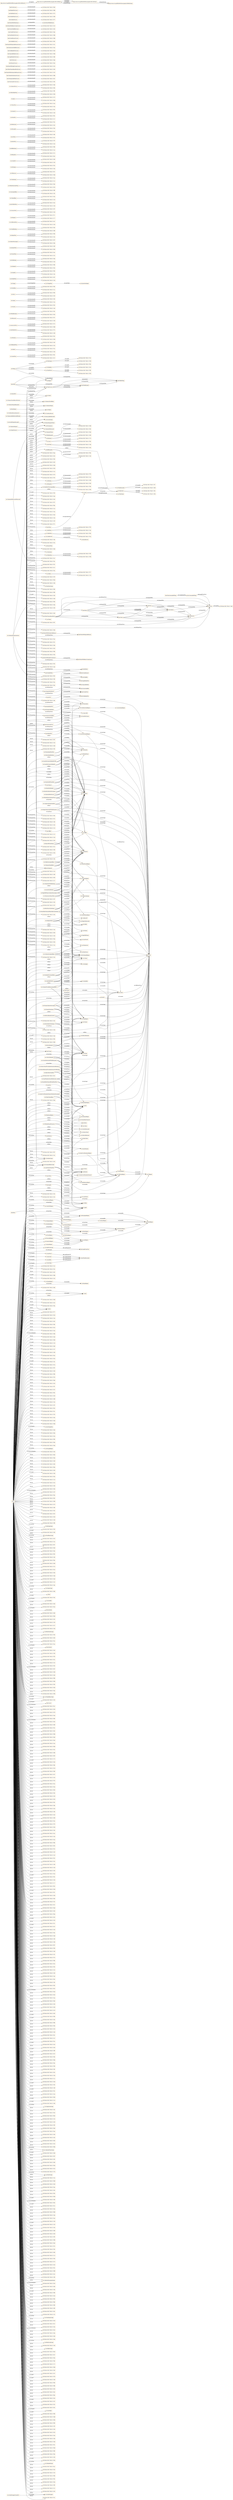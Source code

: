 digraph ar2dtool_diagram { 
rankdir=LR;
size="1501"
node [shape = rectangle, color="orange"]; "vin:DessertWine" "vin:SweetWine" "42351ba4:1601179ac7e:-7edd" "vin:Merlot" "vin:FullBodiedWine" "vin:StEmilion" "vin:WineTaste" "vin:WhiteBurgundy" "42351ba4:1601179ac7e:-7ec1" "42351ba4:1601179ac7e:-7fac" "42351ba4:1601179ac7e:-7f31" "vin:RedTableWine" "vin:EarlyHarvest" "vin:AmericanWine" "42351ba4:1601179ac7e:-7ec7" "vin:Meursault" "42351ba4:1601179ac7e:-7fce" "vin:Bordeaux" "vin:Region" "42351ba4:1601179ac7e:-7f6b" "42351ba4:1601179ac7e:-7fd9" "vin:WhiteBordeaux" "42351ba4:1601179ac7e:-7ee8" "vin:WineFlavor" "vin:Pauillac" "42351ba4:1601179ac7e:-7f09" "42351ba4:1601179ac7e:-7e9a" "vin:Loire" "vin:Gamay" "42351ba4:1601179ac7e:-7ed4" "vin:DryWine" "vin:Winery" "vin:Tours" "42351ba4:1601179ac7e:-7f97" "vin:RedBurgundy" "vin:Riesling" "vin:PinotBlanc" "vin:VintageYear" "42351ba4:1601179ac7e:-7ebd" "vin:Burgundy" "vin:DryRedWine" "vin:Semillon" "vin:Zinfandel" "vin:Vintage" "vin:DryRiesling" "vin:FrenchWine" "vin:WineDescriptor" "vin:SemillonOrSauvignonBlanc" "vin:AlsatianWine" "vin:CabernetSauvignon" "42351ba4:1601179ac7e:-7fea" "vin:Wine" "vin:ItalianWine" "vin:SweetRiesling" "vin:WineSugar" "42351ba4:1601179ac7e:-7f21" "vin:CaliforniaWine" "vin:WineBody" "42351ba4:1601179ac7e:-7e9e" "42351ba4:1601179ac7e:-7eb3" "vin:Margaux" "vin:WineGrape" "vin:GermanWine" "vin:WineColor" "vin:DryWhiteWine" "42351ba4:1601179ac7e:-7f9d" "42351ba4:1601179ac7e:-7f2d" "vin:RedWine" "vin:TableWine" "42351ba4:1601179ac7e:-7f53" "vin:CheninBlanc" "vin:SauvignonBlanc" "vin:WhiteNonSweetWine" "vin:Chardonnay" "vin:WhiteLoire" "42351ba4:1601179ac7e:-7eaf" "vin:LateHarvest" "42351ba4:1601179ac7e:-7f02" "vin:Meritage" "42351ba4:1601179ac7e:-7f4f" "vin:CotesDOr" "vin:Beaujolais" "42351ba4:1601179ac7e:-7fca" "42351ba4:1601179ac7e:-7fe4" "vin:RedBordeaux" "vin:RoseWine" "vin:WhiteWine" "vin:IceWine" "vin:Medoc" "vin:Muscadet" "vin:PetiteSyrah" "vin:PinotNoir" "vin:Sancerre" "42351ba4:1601179ac7e:-7efe" "vin:TexasWine" "vin:Anjou" "vin:WhiteTableWine" "vin:CabernetFranc" "food:OtherTomatoBasedFood" "food:PotableLiquid" "food:PastaWithNonSpicyRedSauce" "food:PastaWithLightCreamSauce" "food:RedMeat" "food:PastaWithSpicyRedSauce" "food:NonSweetFruitCourse" "food:NonRedMeat" "food:MealCourse" "food:NonSpicyRedMeatCourse" "food:SweetDessert" "food:EdibleThing" "food:Fish" "food:PastaWithHeavyCreamSauce" "food:CheeseNutsDessertCourse" "food:DarkMeatFowl" "food:PastaWithNonSpicyRedSauceCourse" "food:OtherTomatoBasedFoodCourse" "food:PastaWithLightCreamCourse" "food:NonSpicyRedMeat" "food:ConsumableThing" "food:Meat" "food:DessertCourse" "food:CheeseNutsDessert" "food:FishCourse" "food:LightMeatFowlCourse" "food:SpicyRedMeatCourse" "food:Pasta" "food:NonBlandFishCourse" "food:Dessert" "food:Shellfish" "food:NonOysterShellfishCourse" "food:PastaWithSpicyRedSauceCourse" "food:Meal" "food:Seafood" "food:NonOysterShellfish" "food:ShellfishCourse" "food:SweetDessertCourse" "food:OysterShellfish" "food:DarkMeatFowlCourse" "food:SweetFruit" "food:SweetFruitCourse" "food:LightMeatFowl" "food:NonSweetFruit" "food:OysterShellfishCourse" "42351ba4:1601179ac7e:-7ddc" "42351ba4:1601179ac7e:-7d7c" "food:PastaWithHeavyCreamCourse" "food:Fruit" "food:PastaWithWhiteSauce" "food:PastaWithRedSauce" "food:SpicyRedMeat" "food:SeafoodCourse" "food:Fowl" "food:NonRedMeatCourse" "food:NonConsumableThing" "food:BlandFish" "food:RedMeatCourse" "food:NonBlandFish" "food:BlandFishCourse" "food:FruitCourse" "food:Wine" "42351ba4:1601179ac7e:-7c6f" "42351ba4:1601179ac7e:-7c64" "42351ba4:1601179ac7e:-7c23" "42351ba4:1601179ac7e:-7c15" "42351ba4:1601179ac7e:-7c2d" "42351ba4:1601179ac7e:-7c04" "42351ba4:1601179ac7e:-7d12" "42351ba4:1601179ac7e:-7d3f" "42351ba4:1601179ac7e:-7d30" "42351ba4:1601179ac7e:-7cfd" "42351ba4:1601179ac7e:-7c19" "42351ba4:1601179ac7e:-7c68" "42351ba4:1601179ac7e:-7d03" "42351ba4:1601179ac7e:-7c27" "42351ba4:1601179ac7e:-7c87" "42351ba4:1601179ac7e:-7c93" "42351ba4:1601179ac7e:-7c97" "42351ba4:1601179ac7e:-7cb5" "42351ba4:1601179ac7e:-7c4e" "42351ba4:1601179ac7e:-7d50" "42351ba4:1601179ac7e:-7c00" "42351ba4:1601179ac7e:-7d4a" "42351ba4:1601179ac7e:-7d34" "42351ba4:1601179ac7e:-7c3a" "42351ba4:1601179ac7e:-7c43" "42351ba4:1601179ac7e:-7cd1" "42351ba4:1601179ac7e:-7cb9" ; /*classes style*/
	"vin:MariettaZinfandel" -> "vin:Medium" [ label = "vin:hasBody" ];
	"vin:MariettaZinfandel" -> "vin:Moderate" [ label = "vin:hasFlavor" ];
	"vin:MariettaZinfandel" -> "vin:Dry" [ label = "vin:hasSugar" ];
	"vin:MariettaZinfandel" -> "vin:Marietta" [ label = "vin:hasMaker" ];
	"vin:MariettaZinfandel" -> "vin:SonomaRegion" [ label = "vin:locatedIn" ];
	"vin:SeanThackreySiriusPetiteSyrah" -> "vin:Full" [ label = "vin:hasBody" ];
	"vin:SeanThackreySiriusPetiteSyrah" -> "vin:Strong" [ label = "vin:hasFlavor" ];
	"vin:SeanThackreySiriusPetiteSyrah" -> "vin:Dry" [ label = "vin:hasSugar" ];
	"vin:SeanThackreySiriusPetiteSyrah" -> "vin:SeanThackrey" [ label = "vin:hasMaker" ];
	"vin:SeanThackreySiriusPetiteSyrah" -> "vin:NapaRegion" [ label = "vin:locatedIn" ];
	"food:Pasta" -> "food:Fruit" [ label = "owl:disjointWith" ];
	"food:Pasta" -> "food:Dessert" [ label = "owl:disjointWith" ];
	"food:Pasta" -> "food:Seafood" [ label = "owl:disjointWith" ];
	"food:Pasta" -> "food:Fowl" [ label = "owl:disjointWith" ];
	"food:Pasta" -> "food:Meat" [ label = "owl:disjointWith" ];
	"food:NonSweetFruit" -> "food:SweetFruit" [ label = "owl:disjointWith" ];
	"food:PastaWithLightCreamCourse" -> "42351ba4:1601179ac7e:-7e1b" [ label = "owl:intersectionOf" ];
	"food:BlandFish" -> "food:NonBlandFish" [ label = "owl:disjointWith" ];
	"vin:MariettaCabernetSauvignon" -> "vin:Medium" [ label = "vin:hasBody" ];
	"vin:MariettaCabernetSauvignon" -> "vin:Moderate" [ label = "vin:hasFlavor" ];
	"vin:MariettaCabernetSauvignon" -> "vin:Dry" [ label = "vin:hasSugar" ];
	"vin:MariettaCabernetSauvignon" -> "vin:Marietta" [ label = "vin:hasMaker" ];
	"vin:MariettaCabernetSauvignon" -> "vin:SonomaRegion" [ label = "vin:locatedIn" ];
	"food:White" -> "vin:White" [ label = "owl:sameAs" ];
	"vin:PauillacRegion" -> "vin:MedocRegion" [ label = "vin:locatedIn" ];
	"http://www.w3.org/TR/2003/PR-owl-guide-20031209/Test101" -> "http://www.w3.org/TR/2003/PR-owl-guide-20031209/food" [ label = "owl:imports" ];
	"http://www.w3.org/TR/2003/PR-owl-guide-20031209/Test101" -> "http://www.w3.org/TR/2003/CR-owl-guide-20030818/wine" [ label = "owl:priorVersion" ];
	"vin:StGenevieveTexasWhite" -> "vin:Moderate" [ label = "vin:hasFlavor" ];
	"vin:StGenevieveTexasWhite" -> "vin:Dry" [ label = "vin:hasSugar" ];
	"vin:StGenevieveTexasWhite" -> "vin:StGenevieve" [ label = "vin:hasMaker" ];
	"vin:StGenevieveTexasWhite" -> "vin:CentralTexasRegion" [ label = "vin:locatedIn" ];
	"food:Meat" -> "food:Fruit" [ label = "owl:disjointWith" ];
	"food:Meat" -> "food:Dessert" [ label = "owl:disjointWith" ];
	"food:Meat" -> "food:Seafood" [ label = "owl:disjointWith" ];
	"food:Meat" -> "food:Fowl" [ label = "owl:disjointWith" ];
	"vin:madeFromGrape" -> "food:madeFromFruit" [ label = "rdfs:subPropertyOf" ];
	"vin:FullBodiedWine" -> "42351ba4:1601179ac7e:-7eef" [ label = "owl:intersectionOf" ];
	"vin:FullBodiedWine" -> "42351ba4:1601179ac7e:-7c55" [ label = "owl:intersectionOf" ];
	"vin:BordeauxRegion" -> "vin:FrenchRegion" [ label = "vin:locatedIn" ];
	"vin:hasBody" -> "vin:hasWineDescriptor" [ label = "rdfs:subPropertyOf" ];
	"vin:Merlot" -> "42351ba4:1601179ac7e:-7f2a" [ label = "owl:intersectionOf" ];
	"vin:Merlot" -> "42351ba4:1601179ac7e:-7c90" [ label = "owl:intersectionOf" ];
	"vin:Meursault" -> "42351ba4:1601179ac7e:-7f37" [ label = "owl:intersectionOf" ];
	"vin:Meursault" -> "42351ba4:1601179ac7e:-7c9d" [ label = "owl:intersectionOf" ];
	"food:Medium" -> "vin:Medium" [ label = "owl:sameAs" ];
	"food:ShellfishCourse" -> "42351ba4:1601179ac7e:-7d81" [ label = "owl:intersectionOf" ];
	"vin:FoxenCheninBlanc" -> "vin:Full" [ label = "vin:hasBody" ];
	"vin:FoxenCheninBlanc" -> "vin:Moderate" [ label = "vin:hasFlavor" ];
	"vin:FoxenCheninBlanc" -> "vin:Dry" [ label = "vin:hasSugar" ];
	"vin:FoxenCheninBlanc" -> "vin:Foxen" [ label = "vin:hasMaker" ];
	"vin:FoxenCheninBlanc" -> "vin:SantaBarbaraRegion" [ label = "vin:locatedIn" ];
	"vin:NapaRegion" -> "vin:CaliforniaRegion" [ label = "vin:locatedIn" ];
	"vin:TexasWine" -> "42351ba4:1601179ac7e:-7ea4" [ label = "owl:intersectionOf" ];
	"vin:TexasWine" -> "42351ba4:1601179ac7e:-7c0a" [ label = "owl:intersectionOf" ];
	"vin:MountadamRiesling" -> "vin:Medium" [ label = "vin:hasBody" ];
	"vin:MountadamRiesling" -> "vin:Delicate" [ label = "vin:hasFlavor" ];
	"vin:MountadamRiesling" -> "vin:Dry" [ label = "vin:hasSugar" ];
	"vin:MountadamRiesling" -> "vin:Mountadam" [ label = "vin:hasMaker" ];
	"vin:MountadamRiesling" -> "vin:SouthAustraliaRegion" [ label = "vin:locatedIn" ];
	"food:NonSpicyRedMeat" -> "food:SpicyRedMeat" [ label = "owl:disjointWith" ];
	"vin:LoireRegion" -> "vin:FrenchRegion" [ label = "vin:locatedIn" ];
	"vin:CorbansSauvignonBlanc" -> "vin:Medium" [ label = "vin:hasBody" ];
	"vin:CorbansSauvignonBlanc" -> "vin:Strong" [ label = "vin:hasFlavor" ];
	"vin:CorbansSauvignonBlanc" -> "vin:Dry" [ label = "vin:hasSugar" ];
	"vin:CorbansSauvignonBlanc" -> "vin:Corbans" [ label = "vin:hasMaker" ];
	"vin:CorbansSauvignonBlanc" -> "vin:NewZealandRegion" [ label = "vin:locatedIn" ];
	"vin:WhiteBurgundy" -> "42351ba4:1601179ac7e:-7fe0" [ label = "owl:intersectionOf" ];
	"vin:WhiteBurgundy" -> "42351ba4:1601179ac7e:-7d46" [ label = "owl:intersectionOf" ];
	"vin:Pauillac" -> "42351ba4:1601179ac7e:-7f43" [ label = "owl:intersectionOf" ];
	"vin:Pauillac" -> "42351ba4:1601179ac7e:-7ca9" [ label = "owl:intersectionOf" ];
	"vin:CortonMontrachetWhiteBurgundy" -> "vin:Full" [ label = "vin:hasBody" ];
	"vin:CortonMontrachetWhiteBurgundy" -> "vin:Strong" [ label = "vin:hasFlavor" ];
	"vin:CortonMontrachetWhiteBurgundy" -> "vin:Dry" [ label = "vin:hasSugar" ];
	"vin:CortonMontrachetWhiteBurgundy" -> "vin:CortonMontrachet" [ label = "vin:hasMaker" ];
	"vin:BourgogneRegion" -> "vin:FrenchRegion" [ label = "vin:locatedIn" ];
	"vin:MountadamChardonnay" -> "vin:Full" [ label = "vin:hasBody" ];
	"vin:MountadamChardonnay" -> "vin:Strong" [ label = "vin:hasFlavor" ];
	"vin:MountadamChardonnay" -> "vin:Dry" [ label = "vin:hasSugar" ];
	"vin:MountadamChardonnay" -> "vin:Mountadam" [ label = "vin:hasMaker" ];
	"vin:MountadamChardonnay" -> "vin:SouthAustraliaRegion" [ label = "vin:locatedIn" ];
	"vin:Chardonnay" -> "42351ba4:1601179ac7e:-7eac" [ label = "owl:intersectionOf" ];
	"vin:Chardonnay" -> "42351ba4:1601179ac7e:-7c12" [ label = "owl:intersectionOf" ];
	"vin:DryWine" -> "42351ba4:1601179ac7e:-7ee5" [ label = "owl:intersectionOf" ];
	"vin:DryWine" -> "42351ba4:1601179ac7e:-7c4b" [ label = "owl:intersectionOf" ];
	"vin:FrenchWine" -> "42351ba4:1601179ac7e:-7eec" [ label = "owl:intersectionOf" ];
	"vin:FrenchWine" -> "42351ba4:1601179ac7e:-7c52" [ label = "owl:intersectionOf" ];
	"vin:SauterneRegion" -> "vin:BordeauxRegion" [ label = "vin:locatedIn" ];
	"food:PastaWithLightCreamSauce" -> "food:PastaWithHeavyCreamSauce" [ label = "owl:disjointWith" ];
	"vin:SelaksSauvignonBlanc" -> "vin:Medium" [ label = "vin:hasBody" ];
	"vin:SelaksSauvignonBlanc" -> "vin:Moderate" [ label = "vin:hasFlavor" ];
	"vin:SelaksSauvignonBlanc" -> "vin:Dry" [ label = "vin:hasSugar" ];
	"vin:SelaksSauvignonBlanc" -> "vin:Selaks" [ label = "vin:hasMaker" ];
	"vin:SelaksSauvignonBlanc" -> "vin:NewZealandRegion" [ label = "vin:locatedIn" ];
	"vin:SchlossRothermelTrochenbierenausleseRiesling" -> "vin:Full" [ label = "vin:hasBody" ];
	"vin:SchlossRothermelTrochenbierenausleseRiesling" -> "vin:Strong" [ label = "vin:hasFlavor" ];
	"vin:SchlossRothermelTrochenbierenausleseRiesling" -> "vin:Sweet" [ label = "vin:hasSugar" ];
	"vin:SchlossRothermelTrochenbierenausleseRiesling" -> "vin:SchlossRothermel" [ label = "vin:hasMaker" ];
	"vin:SchlossRothermelTrochenbierenausleseRiesling" -> "vin:GermanyRegion" [ label = "vin:locatedIn" ];
	"vin:StEmilionRegion" -> "vin:BordeauxRegion" [ label = "vin:locatedIn" ];
	"vin:BeaujolaisRegion" -> "vin:FrenchRegion" [ label = "vin:locatedIn" ];
	"vin:CorbansPrivateBinSauvignonBlanc" -> "vin:Full" [ label = "vin:hasBody" ];
	"vin:CorbansPrivateBinSauvignonBlanc" -> "vin:Strong" [ label = "vin:hasFlavor" ];
	"vin:CorbansPrivateBinSauvignonBlanc" -> "vin:Dry" [ label = "vin:hasSugar" ];
	"vin:CorbansPrivateBinSauvignonBlanc" -> "vin:Corbans" [ label = "vin:hasMaker" ];
	"vin:CorbansPrivateBinSauvignonBlanc" -> "vin:NewZealandRegion" [ label = "vin:locatedIn" ];
	"vin:Bordeaux" -> "42351ba4:1601179ac7e:-7e85" [ label = "owl:intersectionOf" ];
	"vin:Bordeaux" -> "42351ba4:1601179ac7e:-7beb" [ label = "owl:intersectionOf" ];
	"vin:RedBordeaux" -> "42351ba4:1601179ac7e:-7f68" [ label = "owl:intersectionOf" ];
	"vin:RedBordeaux" -> "42351ba4:1601179ac7e:-7cce" [ label = "owl:intersectionOf" ];
	"vin:CongressSpringsSemillon" -> "vin:Medium" [ label = "vin:hasBody" ];
	"vin:CongressSpringsSemillon" -> "vin:Moderate" [ label = "vin:hasFlavor" ];
	"vin:CongressSpringsSemillon" -> "vin:Dry" [ label = "vin:hasSugar" ];
	"vin:CongressSpringsSemillon" -> "vin:CongressSprings" [ label = "vin:hasMaker" ];
	"vin:Zinfandel" -> "42351ba4:1601179ac7e:-7fd6" [ label = "owl:intersectionOf" ];
	"vin:Zinfandel" -> "42351ba4:1601179ac7e:-7d3c" [ label = "owl:intersectionOf" ];
	"vin:AlsatianWine" -> "42351ba4:1601179ac7e:-7e6f" [ label = "owl:intersectionOf" ];
	"vin:AlsatianWine" -> "42351ba4:1601179ac7e:-7bd5" [ label = "owl:intersectionOf" ];
	"vin:RedTableWine" -> "42351ba4:1601179ac7e:-7f73" [ label = "owl:intersectionOf" ];
	"vin:RedTableWine" -> "42351ba4:1601179ac7e:-7cd9" [ label = "owl:intersectionOf" ];
	"vin:Tours" -> "42351ba4:1601179ac7e:-7fb9" [ label = "owl:intersectionOf" ];
	"vin:Tours" -> "42351ba4:1601179ac7e:-7d1f" [ label = "owl:intersectionOf" ];
	"vin:CotesDOr" -> "42351ba4:1601179ac7e:-7ed0" [ label = "owl:intersectionOf" ];
	"vin:CotesDOr" -> "42351ba4:1601179ac7e:-7c36" [ label = "owl:intersectionOf" ];
	"vin:Meritage" -> "42351ba4:1601179ac7e:-7f24" [ label = "owl:intersectionOf" ];
	"vin:Meritage" -> "42351ba4:1601179ac7e:-7c8a" [ label = "owl:intersectionOf" ];
	"vin:SweetRiesling" -> "42351ba4:1601179ac7e:-7fa9" [ label = "owl:intersectionOf" ];
	"vin:SweetRiesling" -> "42351ba4:1601179ac7e:-7d0f" [ label = "owl:intersectionOf" ];
	"vin:Medoc" -> "42351ba4:1601179ac7e:-7f17" [ label = "owl:intersectionOf" ];
	"vin:Medoc" -> "42351ba4:1601179ac7e:-7c7d" [ label = "owl:intersectionOf" ];
	"food:FruitCourse" -> "42351ba4:1601179ac7e:-7db4" [ label = "owl:intersectionOf" ];
	"vin:TaylorPort" -> "vin:Taylor" [ label = "vin:hasMaker" ];
	"vin:ChateauChevalBlancStEmilion" -> "vin:ChateauChevalBlanc" [ label = "vin:hasMaker" ];
	"food:Seafood" -> "food:Fruit" [ label = "owl:disjointWith" ];
	"food:Seafood" -> "food:Dessert" [ label = "owl:disjointWith" ];
	"vin:SauvignonBlanc" -> "42351ba4:1601179ac7e:-7f8f" [ label = "owl:intersectionOf" ];
	"vin:SauvignonBlanc" -> "42351ba4:1601179ac7e:-7cf5" [ label = "owl:intersectionOf" ];
	"vin:ChateauMorgonBeaujolais" -> "vin:ChateauMorgon" [ label = "vin:hasMaker" ];
	"vin:ChateauDeMeursaultMeursault" -> "vin:ChateauDeMeursault" [ label = "vin:hasMaker" ];
	"vin:ChateauDeMeursaultMeursault" -> "vin:Moderate" [ label = "vin:hasFlavor" ];
	"food:NonSpicyRedMeatCourse" -> "42351ba4:1601179ac7e:-7de7" [ label = "owl:intersectionOf" ];
	"vin:WhiteNonSweetWine" -> "42351ba4:1601179ac7e:-7fed" [ label = "owl:intersectionOf" ];
	"vin:WhiteNonSweetWine" -> "42351ba4:1601179ac7e:-7d53" [ label = "owl:intersectionOf" ];
	"vin:RoseDAnjou" -> "vin:DAnjou" [ label = "vin:hasMaker" ];
	"vin:Sweet" -> "vin:Dry" [ label = "owl:differentFrom" ];
	"vin:CabernetFranc" -> "42351ba4:1601179ac7e:-7e8e" [ label = "owl:intersectionOf" ];
	"vin:CabernetFranc" -> "42351ba4:1601179ac7e:-7bf4" [ label = "owl:intersectionOf" ];
	"vin:Muscadet" -> "42351ba4:1601179ac7e:-7f3b" [ label = "owl:intersectionOf" ];
	"vin:Muscadet" -> "42351ba4:1601179ac7e:-7ca1" [ label = "owl:intersectionOf" ];
	"vin:hasSugar" -> "vin:hasWineDescriptor" [ label = "rdfs:subPropertyOf" ];
	"vin:CotesDOrRegion" -> "vin:BourgogneRegion" [ label = "vin:locatedIn" ];
	"food:BlandFishCourse" -> "42351ba4:1601179ac7e:-7d86" [ label = "owl:intersectionOf" ];
	"vin:WineDescriptor" -> "42351ba4:1601179ac7e:-7fc7" [ label = "owl:unionOf" ];
	"vin:WineDescriptor" -> "42351ba4:1601179ac7e:-7d2d" [ label = "owl:unionOf" ];
	"vin:WineColor" -> "42351ba4:1601179ac7e:-7fc5" [ label = "owl:oneOf" ];
	"vin:WineColor" -> "42351ba4:1601179ac7e:-7d2b" [ label = "owl:oneOf" ];
	"vin:ElyseZinfandel" -> "vin:Full" [ label = "vin:hasBody" ];
	"vin:ElyseZinfandel" -> "vin:Moderate" [ label = "vin:hasFlavor" ];
	"vin:ElyseZinfandel" -> "vin:Dry" [ label = "vin:hasSugar" ];
	"vin:ElyseZinfandel" -> "vin:Elyse" [ label = "vin:hasMaker" ];
	"vin:ElyseZinfandel" -> "vin:NapaRegion" [ label = "vin:locatedIn" ];
	"food:Strong" -> "vin:Strong" [ label = "owl:sameAs" ];
	"vin:SweetWine" -> "42351ba4:1601179ac7e:-7fb1" [ label = "owl:intersectionOf" ];
	"vin:SweetWine" -> "42351ba4:1601179ac7e:-7d17" [ label = "owl:intersectionOf" ];
	"food:SeafoodCourse" -> "42351ba4:1601179ac7e:-7d77" [ label = "owl:intersectionOf" ];
	"food:NonOysterShellfish" -> "food:OysterShellfish" [ label = "owl:disjointWith" ];
	"food:Fowl" -> "food:Fruit" [ label = "owl:disjointWith" ];
	"food:Fowl" -> "food:Dessert" [ label = "owl:disjointWith" ];
	"food:Fowl" -> "food:Seafood" [ label = "owl:disjointWith" ];
	"vin:LongridgeMerlot" -> "vin:Light" [ label = "vin:hasBody" ];
	"vin:LongridgeMerlot" -> "vin:Moderate" [ label = "vin:hasFlavor" ];
	"vin:LongridgeMerlot" -> "vin:Dry" [ label = "vin:hasSugar" ];
	"vin:LongridgeMerlot" -> "vin:Longridge" [ label = "vin:hasMaker" ];
	"vin:LongridgeMerlot" -> "vin:NewZealandRegion" [ label = "vin:locatedIn" ];
	"vin:KathrynKennedyLateral" -> "vin:Medium" [ label = "vin:hasBody" ];
	"vin:KathrynKennedyLateral" -> "vin:Delicate" [ label = "vin:hasFlavor" ];
	"vin:KathrynKennedyLateral" -> "vin:Dry" [ label = "vin:hasSugar" ];
	"vin:KathrynKennedyLateral" -> "vin:KathrynKennedy" [ label = "vin:hasMaker" ];
	"food:Dessert" -> "food:Fruit" [ label = "owl:disjointWith" ];
	"vin:MountEdenVineyardEdnaValleyChardonnay" -> "vin:Medium" [ label = "vin:hasBody" ];
	"vin:MountEdenVineyardEdnaValleyChardonnay" -> "vin:Moderate" [ label = "vin:hasFlavor" ];
	"vin:MountEdenVineyardEdnaValleyChardonnay" -> "vin:Dry" [ label = "vin:hasSugar" ];
	"vin:MountEdenVineyardEdnaValleyChardonnay" -> "vin:MountEdenVineyard" [ label = "vin:hasMaker" ];
	"vin:MountEdenVineyardEdnaValleyChardonnay" -> "vin:EdnaValleyRegion" [ label = "vin:locatedIn" ];
	"food:DessertCourse" -> "42351ba4:1601179ac7e:-7da4" [ label = "owl:intersectionOf" ];
	"food:LightMeatFowlCourse" -> "42351ba4:1601179ac7e:-7dbf" [ label = "owl:intersectionOf" ];
	"vin:hasFlavor" -> "vin:hasWineDescriptor" [ label = "rdfs:subPropertyOf" ];
	"vin:Loire" -> "42351ba4:1601179ac7e:-7f0e" [ label = "owl:intersectionOf" ];
	"vin:Loire" -> "42351ba4:1601179ac7e:-7c74" [ label = "owl:intersectionOf" ];
	"vin:AnjouRegion" -> "vin:LoireRegion" [ label = "vin:locatedIn" ];
	"food:SweetFruitCourse" -> "42351ba4:1601179ac7e:-7dee" [ label = "owl:intersectionOf" ];
	"vin:BancroftChardonnay" -> "vin:Medium" [ label = "vin:hasBody" ];
	"vin:BancroftChardonnay" -> "vin:Moderate" [ label = "vin:hasFlavor" ];
	"vin:BancroftChardonnay" -> "vin:Dry" [ label = "vin:hasSugar" ];
	"vin:BancroftChardonnay" -> "vin:Bancroft" [ label = "vin:hasMaker" ];
	"vin:BancroftChardonnay" -> "vin:NapaRegion" [ label = "vin:locatedIn" ];
	"vin:SaucelitoCanyonZinfandel1998" -> "vin:Medium" [ label = "vin:hasBody" ];
	"vin:SaucelitoCanyonZinfandel1998" -> "vin:Moderate" [ label = "vin:hasFlavor" ];
	"vin:SaucelitoCanyonZinfandel1998" -> "vin:Dry" [ label = "vin:hasSugar" ];
	"vin:SaucelitoCanyonZinfandel1998" -> "vin:SaucelitoCanyon" [ label = "vin:hasMaker" ];
	"vin:SaucelitoCanyonZinfandel1998" -> "vin:Year1998" [ label = "vin:hasVintageYear" ];
	"vin:SaucelitoCanyonZinfandel1998" -> "vin:ArroyoGrandeRegion" [ label = "vin:locatedIn" ];
	"vin:ClosDeLaPoussieSancerre" -> "vin:ClosDeLaPoussie" [ label = "vin:hasMaker" ];
	"food:MealCourse" -> "food:EdibleThing" [ label = "owl:disjointWith" ];
	"food:MealCourse" -> "food:PotableLiquid" [ label = "owl:disjointWith" ];
	"food:OffDry" -> "vin:OffDry" [ label = "owl:sameAs" ];
	"vin:CentralTexasRegion" -> "vin:TexasRegion" [ label = "vin:locatedIn" ];
	"vin:ChiantiRegion" -> "vin:ItalianRegion" [ label = "vin:locatedIn" ];
	"vin:CaliforniaRegion" -> "vin:USRegion" [ label = "vin:locatedIn" ];
	"vin:IceWine" -> "42351ba4:1601179ac7e:-7efb" [ label = "owl:intersectionOf" ];
	"vin:IceWine" -> "42351ba4:1601179ac7e:-7c61" [ label = "owl:intersectionOf" ];
	"vin:Beaujolais" -> "42351ba4:1601179ac7e:-7e7c" [ label = "owl:intersectionOf" ];
	"vin:Beaujolais" -> "42351ba4:1601179ac7e:-7be2" [ label = "owl:intersectionOf" ];
	"vin:MendocinoRegion" -> "vin:SonomaRegion" [ label = "vin:adjacentRegion" ];
	"vin:MendocinoRegion" -> "vin:CaliforniaRegion" [ label = "vin:locatedIn" ];
	"vin:ChiantiClassico" -> "vin:McGuinnesso" [ label = "vin:hasMaker" ];
	"vin:ChiantiClassico" -> "vin:Medium" [ label = "vin:hasBody" ];
	"vin:MountadamPinotNoir" -> "vin:Medium" [ label = "vin:hasBody" ];
	"vin:MountadamPinotNoir" -> "vin:Moderate" [ label = "vin:hasFlavor" ];
	"vin:MountadamPinotNoir" -> "vin:Dry" [ label = "vin:hasSugar" ];
	"vin:MountadamPinotNoir" -> "vin:Mountadam" [ label = "vin:hasMaker" ];
	"vin:MountadamPinotNoir" -> "vin:SouthAustraliaRegion" [ label = "vin:locatedIn" ];
	"food:CheeseNutsDessert" -> "food:SweetDessert" [ label = "owl:disjointWith" ];
	"vin:MountEdenVineyardEstatePinotNoir" -> "vin:Full" [ label = "vin:hasBody" ];
	"vin:MountEdenVineyardEstatePinotNoir" -> "vin:Strong" [ label = "vin:hasFlavor" ];
	"vin:MountEdenVineyardEstatePinotNoir" -> "vin:Dry" [ label = "vin:hasSugar" ];
	"vin:MountEdenVineyardEstatePinotNoir" -> "vin:MountEdenVineyard" [ label = "vin:hasMaker" ];
	"vin:MountEdenVineyardEstatePinotNoir" -> "vin:EdnaValleyRegion" [ label = "vin:locatedIn" ];
	"vin:RedWine" -> "42351ba4:1601179ac7e:-7f76" [ label = "owl:intersectionOf" ];
	"vin:RedWine" -> "42351ba4:1601179ac7e:-7cdc" [ label = "owl:intersectionOf" ];
	"vin:Burgundy" -> "42351ba4:1601179ac7e:-7e89" [ label = "owl:intersectionOf" ];
	"vin:Burgundy" -> "42351ba4:1601179ac7e:-7bef" [ label = "owl:intersectionOf" ];
	"vin:SonomaRegion" -> "vin:CaliforniaRegion" [ label = "vin:locatedIn" ];
	"vin:RedBurgundy" -> "42351ba4:1601179ac7e:-7f6e" [ label = "owl:intersectionOf" ];
	"vin:RedBurgundy" -> "42351ba4:1601179ac7e:-7cd4" [ label = "owl:intersectionOf" ];
	"vin:GaryFarrellMerlot" -> "vin:Medium" [ label = "vin:hasBody" ];
	"vin:GaryFarrellMerlot" -> "vin:Moderate" [ label = "vin:hasFlavor" ];
	"vin:GaryFarrellMerlot" -> "vin:Dry" [ label = "vin:hasSugar" ];
	"vin:GaryFarrellMerlot" -> "vin:GaryFarrell" [ label = "vin:hasMaker" ];
	"vin:GaryFarrellMerlot" -> "vin:SonomaRegion" [ label = "vin:locatedIn" ];
	"vin:ChateauLafiteRothschildPauillac" -> "vin:ChateauLafiteRothschild" [ label = "vin:hasMaker" ];
	"food:NonRedMeatCourse" -> "42351ba4:1601179ac7e:-7dd9" [ label = "owl:intersectionOf" ];
	"food:FishCourse" -> "42351ba4:1601179ac7e:-7dab" [ label = "owl:intersectionOf" ];
	"vin:StonleighSauvignonBlanc" -> "vin:Medium" [ label = "vin:hasBody" ];
	"vin:StonleighSauvignonBlanc" -> "vin:Delicate" [ label = "vin:hasFlavor" ];
	"vin:StonleighSauvignonBlanc" -> "vin:Dry" [ label = "vin:hasSugar" ];
	"vin:StonleighSauvignonBlanc" -> "vin:Stonleigh" [ label = "vin:hasMaker" ];
	"vin:StonleighSauvignonBlanc" -> "vin:NewZealandRegion" [ label = "vin:locatedIn" ];
	"food:Fish" -> "food:Shellfish" [ label = "owl:disjointWith" ];
	"food:Red" -> "vin:Red" [ label = "owl:sameAs" ];
	"food:PastaWithSpicyRedSauceCourse" -> "42351ba4:1601179ac7e:-7e31" [ label = "owl:intersectionOf" ];
	"vin:TableWine" -> "42351ba4:1601179ac7e:-7fb4" [ label = "owl:intersectionOf" ];
	"vin:TableWine" -> "42351ba4:1601179ac7e:-7d1a" [ label = "owl:intersectionOf" ];
	"vin:GermanWine" -> "42351ba4:1601179ac7e:-7ef7" [ label = "owl:intersectionOf" ];
	"vin:GermanWine" -> "42351ba4:1601179ac7e:-7c5d" [ label = "owl:intersectionOf" ];
	"vin:CotturiZinfandel" -> "vin:Full" [ label = "vin:hasBody" ];
	"vin:CotturiZinfandel" -> "vin:Strong" [ label = "vin:hasFlavor" ];
	"vin:CotturiZinfandel" -> "vin:Dry" [ label = "vin:hasSugar" ];
	"vin:CotturiZinfandel" -> "vin:Cotturi" [ label = "vin:hasMaker" ];
	"vin:CotturiZinfandel" -> "vin:SonomaRegion" [ label = "vin:locatedIn" ];
	"vin:LateHarvest" -> "vin:EarlyHarvest" [ label = "owl:disjointWith" ];
	"vin:SaucelitoCanyonZinfandel" -> "vin:Medium" [ label = "vin:hasBody" ];
	"vin:SaucelitoCanyonZinfandel" -> "vin:Moderate" [ label = "vin:hasFlavor" ];
	"vin:SaucelitoCanyonZinfandel" -> "vin:Dry" [ label = "vin:hasSugar" ];
	"vin:SaucelitoCanyonZinfandel" -> "vin:SaucelitoCanyon" [ label = "vin:hasMaker" ];
	"vin:SaucelitoCanyonZinfandel" -> "vin:ArroyoGrandeRegion" [ label = "vin:locatedIn" ];
	"vin:WineBody" -> "42351ba4:1601179ac7e:-7fbc" [ label = "owl:oneOf" ];
	"vin:WineBody" -> "42351ba4:1601179ac7e:-7d22" [ label = "owl:oneOf" ];
	"vin:LaneTannerPinotNoir" -> "vin:Light" [ label = "vin:hasBody" ];
	"vin:LaneTannerPinotNoir" -> "vin:Delicate" [ label = "vin:hasFlavor" ];
	"vin:LaneTannerPinotNoir" -> "vin:Dry" [ label = "vin:hasSugar" ];
	"vin:LaneTannerPinotNoir" -> "vin:LaneTanner" [ label = "vin:hasMaker" ];
	"vin:LaneTannerPinotNoir" -> "vin:SantaBarbaraRegion" [ label = "vin:locatedIn" ];
	"food:NonBlandFishCourse" -> "42351ba4:1601179ac7e:-7dc9" [ label = "owl:intersectionOf" ];
	"food:Moderate" -> "vin:Moderate" [ label = "owl:sameAs" ];
	"food:PastaWithWhiteSauce" -> "food:PastaWithRedSauce" [ label = "owl:disjointWith" ];
	"vin:WhiteWine" -> "42351ba4:1601179ac7e:-7ff3" [ label = "owl:intersectionOf" ];
	"vin:WhiteWine" -> "42351ba4:1601179ac7e:-7d59" [ label = "owl:intersectionOf" ];
	"vin:WhitehallLaneCabernetFranc" -> "vin:Medium" [ label = "vin:hasBody" ];
	"vin:WhitehallLaneCabernetFranc" -> "vin:Moderate" [ label = "vin:hasFlavor" ];
	"vin:WhitehallLaneCabernetFranc" -> "vin:Dry" [ label = "vin:hasSugar" ];
	"vin:WhitehallLaneCabernetFranc" -> "vin:WhitehallLane" [ label = "vin:hasMaker" ];
	"vin:WhitehallLaneCabernetFranc" -> "vin:NapaRegion" [ label = "vin:locatedIn" ];
	"vin:SemillonOrSauvignonBlanc" -> "42351ba4:1601179ac7e:-7f9a" [ label = "owl:intersectionOf" ];
	"vin:SemillonOrSauvignonBlanc" -> "42351ba4:1601179ac7e:-7d00" [ label = "owl:intersectionOf" ];
	"vin:Sancerre" -> "42351ba4:1601179ac7e:-7f82" [ label = "owl:intersectionOf" ];
	"vin:Sancerre" -> "42351ba4:1601179ac7e:-7ce8" [ label = "owl:intersectionOf" ];
	"food:PotableLiquid" -> "food:EdibleThing" [ label = "owl:disjointWith" ];
	"vin:StEmilion" -> "42351ba4:1601179ac7e:-7fa2" [ label = "owl:intersectionOf" ];
	"vin:StEmilion" -> "42351ba4:1601179ac7e:-7d08" [ label = "owl:intersectionOf" ];
	"food:PastaWithNonSpicyRedSauceCourse" -> "42351ba4:1601179ac7e:-7e26" [ label = "owl:intersectionOf" ];
	"vin:PageMillWineryCabernetSauvignon" -> "vin:Medium" [ label = "vin:hasBody" ];
	"vin:PageMillWineryCabernetSauvignon" -> "vin:Moderate" [ label = "vin:hasFlavor" ];
	"vin:PageMillWineryCabernetSauvignon" -> "vin:Dry" [ label = "vin:hasSugar" ];
	"vin:PageMillWineryCabernetSauvignon" -> "vin:PageMillWinery" [ label = "vin:hasMaker" ];
	"vin:PageMillWineryCabernetSauvignon" -> "vin:NapaRegion" [ label = "vin:locatedIn" ];
	"vin:MariettaPetiteSyrah" -> "vin:Medium" [ label = "vin:hasBody" ];
	"vin:MariettaPetiteSyrah" -> "vin:Moderate" [ label = "vin:hasFlavor" ];
	"vin:MariettaPetiteSyrah" -> "vin:Dry" [ label = "vin:hasSugar" ];
	"vin:MariettaPetiteSyrah" -> "vin:Marietta" [ label = "vin:hasMaker" ];
	"vin:MariettaPetiteSyrah" -> "vin:SonomaRegion" [ label = "vin:locatedIn" ];
	"vin:WhiteTableWine" -> "42351ba4:1601179ac7e:-7ff0" [ label = "owl:intersectionOf" ];
	"vin:WhiteTableWine" -> "42351ba4:1601179ac7e:-7d56" [ label = "owl:intersectionOf" ];
	"vin:Margaux" -> "42351ba4:1601179ac7e:-7f11" [ label = "owl:intersectionOf" ];
	"vin:Margaux" -> "42351ba4:1601179ac7e:-7c77" [ label = "owl:intersectionOf" ];
	"vin:SevreEtMaineMuscadet" -> "vin:SevreEtMaine" [ label = "vin:hasMaker" ];
	"vin:Riesling" -> "42351ba4:1601179ac7e:-7f7b" [ label = "owl:intersectionOf" ];
	"vin:Riesling" -> "42351ba4:1601179ac7e:-7ce1" [ label = "owl:intersectionOf" ];
	"vin:SchlossVolradTrochenbierenausleseRiesling" -> "vin:Full" [ label = "vin:hasBody" ];
	"vin:SchlossVolradTrochenbierenausleseRiesling" -> "vin:Moderate" [ label = "vin:hasFlavor" ];
	"vin:SchlossVolradTrochenbierenausleseRiesling" -> "vin:Sweet" [ label = "vin:hasSugar" ];
	"vin:SchlossVolradTrochenbierenausleseRiesling" -> "vin:SchlossVolrad" [ label = "vin:hasMaker" ];
	"vin:SchlossVolradTrochenbierenausleseRiesling" -> "vin:GermanyRegion" [ label = "vin:locatedIn" ];
	"food:Full" -> "vin:Full" [ label = "owl:sameAs" ];
	"food:PastaWithNonSpicyRedSauce" -> "food:PastaWithSpicyRedSauce" [ label = "owl:disjointWith" ];
	"vin:ChateauDYchemSauterne" -> "vin:ChateauDYchem" [ label = "vin:hasMaker" ];
	"vin:ChateauDYchemSauterne" -> "vin:Strong" [ label = "vin:hasFlavor" ];
	"vin:ChateauDYchemSauterne" -> "vin:SemillonGrape" [ label = "vin:madeFromGrape" ];
	"vin:ChateauDYchemSauterne" -> "vin:SauvignonBlancGrape" [ label = "vin:madeFromGrape" ];
	"food:SweetDessertCourse" -> "42351ba4:1601179ac7e:-7d9b" [ label = "owl:intersectionOf" ];
	"vin:Anjou" -> "42351ba4:1601179ac7e:-7e75" [ label = "owl:intersectionOf" ];
	"vin:Anjou" -> "42351ba4:1601179ac7e:-7bdb" [ label = "owl:intersectionOf" ];
	"food:DarkMeatFowl" -> "food:LightMeatFowl" [ label = "owl:disjointWith" ];
	"food:Sweet" -> "vin:Sweet" [ label = "owl:sameAs" ];
	"vin:FormanCabernetSauvignon" -> "vin:Medium" [ label = "vin:hasBody" ];
	"vin:FormanCabernetSauvignon" -> "vin:Strong" [ label = "vin:hasFlavor" ];
	"vin:FormanCabernetSauvignon" -> "vin:Dry" [ label = "vin:hasSugar" ];
	"vin:FormanCabernetSauvignon" -> "vin:Forman" [ label = "vin:hasMaker" ];
	"vin:FormanCabernetSauvignon" -> "vin:NapaRegion" [ label = "vin:locatedIn" ];
	"food:OysterShellfishCourse" -> "42351ba4:1601179ac7e:-7e05" [ label = "owl:intersectionOf" ];
	"vin:DryWhiteWine" -> "42351ba4:1601179ac7e:-7ee2" [ label = "owl:intersectionOf" ];
	"vin:DryWhiteWine" -> "42351ba4:1601179ac7e:-7c48" [ label = "owl:intersectionOf" ];
	"vin:MeursaultRegion" -> "vin:BourgogneRegion" [ label = "vin:locatedIn" ];
	"vin:SantaCruzMountainsRegion" -> "vin:CaliforniaRegion" [ label = "vin:locatedIn" ];
	"vin:MariettaOldVinesRed" -> "vin:Medium" [ label = "vin:hasBody" ];
	"vin:MariettaOldVinesRed" -> "vin:Moderate" [ label = "vin:hasFlavor" ];
	"vin:MariettaOldVinesRed" -> "vin:Dry" [ label = "vin:hasSugar" ];
	"vin:MariettaOldVinesRed" -> "vin:Marietta" [ label = "vin:hasMaker" ];
	"vin:MariettaOldVinesRed" -> "vin:SonomaRegion" [ label = "vin:locatedIn" ];
	"food:Dry" -> "vin:Dry" [ label = "owl:sameAs" ];
	"vin:ChateauMargaux" -> "vin:ChateauMargauxWinery" [ label = "vin:hasMaker" ];
	"vin:CorbansDryWhiteRiesling" -> "vin:Medium" [ label = "vin:hasBody" ];
	"vin:CorbansDryWhiteRiesling" -> "vin:Moderate" [ label = "vin:hasFlavor" ];
	"vin:CorbansDryWhiteRiesling" -> "vin:OffDry" [ label = "vin:hasSugar" ];
	"vin:CorbansDryWhiteRiesling" -> "vin:Corbans" [ label = "vin:hasMaker" ];
	"vin:CorbansDryWhiteRiesling" -> "vin:NewZealandRegion" [ label = "vin:locatedIn" ];
	"food:DarkMeatFowlCourse" -> "42351ba4:1601179ac7e:-7d96" [ label = "owl:intersectionOf" ];
	"vin:hasColor" -> "vin:hasWineDescriptor" [ label = "rdfs:subPropertyOf" ];
	"vin:EdnaValleyRegion" -> "vin:CaliforniaRegion" [ label = "vin:locatedIn" ];
	"vin:AlsaceRegion" -> "vin:FrenchRegion" [ label = "vin:locatedIn" ];
	"vin:FormanChardonnay" -> "vin:Full" [ label = "vin:hasBody" ];
	"vin:FormanChardonnay" -> "vin:Moderate" [ label = "vin:hasFlavor" ];
	"vin:FormanChardonnay" -> "vin:Dry" [ label = "vin:hasSugar" ];
	"vin:FormanChardonnay" -> "vin:Forman" [ label = "vin:hasMaker" ];
	"vin:FormanChardonnay" -> "vin:NapaRegion" [ label = "vin:locatedIn" ];
	"vin:DryRedWine" -> "42351ba4:1601179ac7e:-7ed7" [ label = "owl:intersectionOf" ];
	"vin:DryRedWine" -> "42351ba4:1601179ac7e:-7c3d" [ label = "owl:intersectionOf" ];
	"food:NonConsumableThing" -> "food:ConsumableThing" [ label = "owl:complementOf" ];
	"food:Rose" -> "vin:Rose" [ label = "owl:sameAs" ];
	"vin:DryRiesling" -> "42351ba4:1601179ac7e:-7eda" [ label = "owl:intersectionOf" ];
	"vin:DryRiesling" -> "42351ba4:1601179ac7e:-7c40" [ label = "owl:intersectionOf" ];
	"food:SpicyRedMeatCourse" -> "42351ba4:1601179ac7e:-7d6d" [ label = "owl:intersectionOf" ];
	"food:CheeseNutsDessertCourse" -> "42351ba4:1601179ac7e:-7d8b" [ label = "owl:intersectionOf" ];
	"food:NonOysterShellfishCourse" -> "42351ba4:1601179ac7e:-7dce" [ label = "owl:intersectionOf" ];
	"food:NonSweetFruitCourse" -> "42351ba4:1601179ac7e:-7df5" [ label = "owl:intersectionOf" ];
	"vin:PulignyMontrachetWhiteBurgundy" -> "vin:Medium" [ label = "vin:hasBody" ];
	"vin:PulignyMontrachetWhiteBurgundy" -> "vin:Moderate" [ label = "vin:hasFlavor" ];
	"vin:PulignyMontrachetWhiteBurgundy" -> "vin:Dry" [ label = "vin:hasSugar" ];
	"vin:PulignyMontrachetWhiteBurgundy" -> "vin:PulignyMontrachet" [ label = "vin:hasMaker" ];
	"NULL" -> "42351ba4:1601179ac7e:-7f77" [ label = "rdf:rest" ];
	"NULL" -> "42351ba4:1601179ac7e:-7d24" [ label = "rdf:rest" ];
	"NULL" -> "vin:CongressSprings" [ label = "rdf:first" ];
	"NULL" -> "42351ba4:1601179ac7e:-7c3e" [ label = "rdf:rest" ];
	"NULL" -> "42351ba4:1601179ac7e:-7ed2" [ label = "rdf:rest" ];
	"NULL" -> "42351ba4:1601179ac7e:-7ee8" [ label = "owl:allValuesFrom" ];
	"NULL" -> "42351ba4:1601179ac7e:-7feb" [ label = "rdf:rest" ];
	"NULL" -> "vin:ChateauDeMeursault" [ label = "rdf:first" ];
	"NULL" -> "vin:Winery" [ label = "owl:allValuesFrom" ];
	"NULL" -> "42351ba4:1601179ac7e:-7f2d" [ label = "owl:allValuesFrom" ];
	"NULL" -> "vin:madeFromGrape" [ label = "owl:onProperty" ];
	"NULL" -> "42351ba4:1601179ac7e:-7bc3" [ label = "rdf:rest" ];
	"NULL" -> "42351ba4:1601179ac7e:-7e3a" [ label = "rdf:rest" ];
	"NULL" -> "42351ba4:1601179ac7e:-7e6b" [ label = "owl:distinctMembers" ];
	"NULL" -> "42351ba4:1601179ac7e:-7ead" [ label = "rdf:rest" ];
	"NULL" -> "food:OffDry" [ label = "owl:hasValue" ];
	"NULL" -> "42351ba4:1601179ac7e:-7bd0" [ label = "rdf:rest" ];
	"NULL" -> "vin:MountEdenVineyard" [ label = "rdf:first" ];
	"NULL" -> "42351ba4:1601179ac7e:-7c18" [ label = "owl:oneOf" ];
	"NULL" -> "42351ba4:1601179ac7e:-7da9" [ label = "rdf:rest" ];
	"NULL" -> "42351ba4:1601179ac7e:-7c47" [ label = "rdf:rest" ];
	"NULL" -> "42351ba4:1601179ac7e:-7c87" [ label = "owl:allValuesFrom" ];
	"NULL" -> "42351ba4:1601179ac7e:-7c08" [ label = "rdf:rest" ];
	"NULL" -> "42351ba4:1601179ac7e:-7ba2" [ label = "rdf:rest" ];
	"NULL" -> "42351ba4:1601179ac7e:-7d2e" [ label = "rdf:rest" ];
	"NULL" -> "vin:StEmilionRegion" [ label = "owl:hasValue" ];
	"NULL" -> "42351ba4:1601179ac7e:-7cfc" [ label = "owl:oneOf" ];
	"NULL" -> "42351ba4:1601179ac7e:-7d7a" [ label = "rdf:rest" ];
	"NULL" -> "42351ba4:1601179ac7e:-7fd7" [ label = "rdf:rest" ];
	"NULL" -> "42351ba4:1601179ac7e:-7d34" [ label = "owl:allValuesFrom" ];
	"NULL" -> "vin:RedWine" [ label = "rdf:first" ];
	"NULL" -> "42351ba4:1601179ac7e:-7e36" [ label = "rdf:rest" ];
	"NULL" -> "vin:Riesling" [ label = "rdf:first" ];
	"NULL" -> "42351ba4:1601179ac7e:-7f9b" [ label = "rdf:rest" ];
	"NULL" -> "42351ba4:1601179ac7e:-7f1d" [ label = "rdf:rest" ];
	"NULL" -> "42351ba4:1601179ac7e:-7bab" [ label = "rdf:rest" ];
	"NULL" -> "42351ba4:1601179ac7e:-7e43" [ label = "rdf:rest" ];
	"NULL" -> "42351ba4:1601179ac7e:-7c04" [ label = "owl:allValuesFrom" ];
	"NULL" -> "42351ba4:1601179ac7e:-7ff1" [ label = "rdf:rest" ];
	"NULL" -> "42351ba4:1601179ac7e:-7cb7" [ label = "rdf:rest" ];
	"NULL" -> "42351ba4:1601179ac7e:-7fb2" [ label = "rdf:rest" ];
	"NULL" -> "42351ba4:1601179ac7e:-7e50" [ label = "rdf:rest" ];
	"NULL" -> "food:NonSweetFruit" [ label = "owl:allValuesFrom" ];
	"NULL" -> "vin:DessertWine" [ label = "rdf:first" ];
	"NULL" -> "42351ba4:1601179ac7e:-7ed8" [ label = "rdf:rest" ];
	"NULL" -> "vin:DAnjou" [ label = "rdf:first" ];
	"NULL" -> "food:MealCourse" [ label = "rdf:first" ];
	"NULL" -> "vin:Wine" [ label = "rdf:first" ];
	"NULL" -> "42351ba4:1601179ac7e:-7c5e" [ label = "rdf:rest" ];
	"NULL" -> "42351ba4:1601179ac7e:-7ef2" [ label = "rdf:rest" ];
	"NULL" -> "42351ba4:1601179ac7e:-7d51" [ label = "rdf:rest" ];
	"NULL" -> "42351ba4:1601179ac7e:-7fcc" [ label = "rdf:rest" ];
	"NULL" -> "42351ba4:1601179ac7e:-7f26" [ label = "rdf:rest" ];
	"NULL" -> "vin:Mountadam" [ label = "rdf:first" ];
	"NULL" -> "42351ba4:1601179ac7e:-7e8c" [ label = "rdf:rest" ];
	"NULL" -> "42351ba4:1601179ac7e:-7e4d" [ label = "rdf:rest" ];
	"NULL" -> "42351ba4:1601179ac7e:-7bd6" [ label = "rdf:rest" ];
	"NULL" -> "vin:hasVintageYear" [ label = "owl:onProperty" ];
	"NULL" -> "42351ba4:1601179ac7e:-7e0e" [ label = "rdf:rest" ];
	"NULL" -> "42351ba4:1601179ac7e:-7b9e" [ label = "rdf:rest" ];
	"NULL" -> "42351ba4:1601179ac7e:-7cb5" [ label = "owl:allValuesFrom" ];
	"NULL" -> "42351ba4:1601179ac7e:-7e5a" [ label = "rdf:rest" ];
	"NULL" -> "42351ba4:1601179ac7e:-7f90" [ label = "rdf:rest" ];
	"NULL" -> "42351ba4:1601179ac7e:-7b9a" [ label = "rdf:rest" ];
	"NULL" -> "42351ba4:1601179ac7e:-7ba8" [ label = "rdf:rest" ];
	"NULL" -> "vin:White" [ label = "rdf:first" ];
	"NULL" -> "vin:PortugalRegion" [ label = "owl:hasValue" ];
	"NULL" -> "42351ba4:1601179ac7e:-7e5f" [ label = "owl:distinctMembers" ];
	"NULL" -> "42351ba4:1601179ac7e:-7bb5" [ label = "rdf:rest" ];
	"NULL" -> "food:NonOysterShellfish" [ label = "owl:allValuesFrom" ];
	"NULL" -> "food:CheeseNutsDessert" [ label = "owl:allValuesFrom" ];
	"NULL" -> "42351ba4:1601179ac7e:-7d4e" [ label = "rdf:rest" ];
	"NULL" -> "42351ba4:1601179ac7e:-7e49" [ label = "rdf:rest" ];
	"NULL" -> "42351ba4:1601179ac7e:-7e95" [ label = "rdf:rest" ];
	"NULL" -> "42351ba4:1601179ac7e:-7bbe" [ label = "rdf:rest" ];
	"NULL" -> "42351ba4:1601179ac7e:-7e56" [ label = "rdf:rest" ];
	"NULL" -> "42351ba4:1601179ac7e:-7c96" [ label = "owl:oneOf" ];
	"NULL" -> "42351ba4:1601179ac7e:-7bcb" [ label = "rdf:rest" ];
	"NULL" -> "42351ba4:1601179ac7e:-7c10" [ label = "rdf:rest" ];
	"NULL" -> "42351ba4:1601179ac7e:-7e24" [ label = "rdf:rest" ];
	"NULL" -> "42351ba4:1601179ac7e:-7fd9" [ label = "owl:allValuesFrom" ];
	"NULL" -> "food:OtherTomatoBasedFood" [ label = "owl:allValuesFrom" ];
	"NULL" -> "42351ba4:1601179ac7e:-7c60" [ label = "rdf:rest" ];
	"NULL" -> "42351ba4:1601179ac7e:-7e5b" [ label = "owl:distinctMembers" ];
	"NULL" -> "42351ba4:1601179ac7e:-7cd7" [ label = "rdf:rest" ];
	"NULL" -> "42351ba4:1601179ac7e:-7ec1" [ label = "owl:allValuesFrom" ];
	"NULL" -> "42351ba4:1601179ac7e:-7f4a" [ label = "rdf:rest" ];
	"NULL" -> "42351ba4:1601179ac7e:-7fd2" [ label = "rdf:rest" ];
	"NULL" -> "42351ba4:1601179ac7e:-7d89" [ label = "rdf:rest" ];
	"NULL" -> "42351ba4:1601179ac7e:-7e70" [ label = "rdf:rest" ];
	"NULL" -> "food:Shellfish" [ label = "owl:allValuesFrom" ];
	"NULL" -> "vin:LoireRegion" [ label = "owl:hasValue" ];
	"NULL" -> "42351ba4:1601179ac7e:-7ef8" [ label = "rdf:rest" ];
	"NULL" -> "42351ba4:1601179ac7e:-7fa0" [ label = "rdf:rest" ];
	"NULL" -> "42351ba4:1601179ac7e:-7d57" [ label = "rdf:rest" ];
	"NULL" -> "42351ba4:1601179ac7e:-7d18" [ label = "rdf:rest" ];
	"NULL" -> "food:Fruit" [ label = "owl:allValuesFrom" ];
	"NULL" -> "42351ba4:1601179ac7e:-7cd0" [ label = "owl:oneOf" ];
	"NULL" -> "food:OysterShellfish" [ label = "owl:allValuesFrom" ];
	"NULL" -> "vin:TexasRegion" [ label = "owl:hasValue" ];
	"NULL" -> "42351ba4:1601179ac7e:-7fdf" [ label = "rdf:rest" ];
	"NULL" -> "vin:RieslingGrape" [ label = "owl:hasValue" ];
	"NULL" -> "42351ba4:1601179ac7e:-7f39" [ label = "rdf:rest" ];
	"NULL" -> "42351ba4:1601179ac7e:-7d4f" [ label = "owl:oneOf" ];
	"NULL" -> "vin:PinotBlancGrape" [ label = "rdf:first" ];
	"NULL" -> "42351ba4:1601179ac7e:-7d32" [ label = "rdf:rest" ];
	"NULL" -> "42351ba4:1601179ac7e:-7c4c" [ label = "rdf:rest" ];
	"NULL" -> "42351ba4:1601179ac7e:-7c6f" [ label = "owl:allValuesFrom" ];
	"NULL" -> "42351ba4:1601179ac7e:-7f07" [ label = "rdf:rest" ];
	"NULL" -> "42351ba4:1601179ac7e:-7be9" [ label = "rdf:rest" ];
	"NULL" -> "42351ba4:1601179ac7e:-7ebc" [ label = "owl:oneOf" ];
	"NULL" -> "42351ba4:1601179ac7e:-7f92" [ label = "rdf:rest" ];
	"NULL" -> "42351ba4:1601179ac7e:-7cbf" [ label = "rdf:rest" ];
	"NULL" -> "42351ba4:1601179ac7e:-7ed4" [ label = "owl:allValuesFrom" ];
	"NULL" -> "42351ba4:1601179ac7e:-7fba" [ label = "rdf:rest" ];
	"NULL" -> "42351ba4:1601179ac7e:-7e6d" [ label = "rdf:rest" ];
	"NULL" -> "vin:Foxen" [ label = "rdf:first" ];
	"NULL" -> "42351ba4:1601179ac7e:-7e7a" [ label = "rdf:rest" ];
	"NULL" -> "42351ba4:1601179ac7e:-7bc4" [ label = "rdf:rest" ];
	"NULL" -> "42351ba4:1601179ac7e:-7e3b" [ label = "rdf:rest" ];
	"NULL" -> "42351ba4:1601179ac7e:-7cdd" [ label = "rdf:rest" ];
	"NULL" -> "42351ba4:1601179ac7e:-7eed" [ label = "rdf:rest" ];
	"NULL" -> "vin:SevreEtMaine" [ label = "rdf:first" ];
	"NULL" -> "42351ba4:1601179ac7e:-7c00" [ label = "owl:allValuesFrom" ];
	"NULL" -> "42351ba4:1601179ac7e:-7c22" [ label = "owl:oneOf" ];
	"NULL" -> "42351ba4:1601179ac7e:-7efa" [ label = "rdf:rest" ];
	"NULL" -> "vin:GamayGrape" [ label = "owl:hasValue" ];
	"NULL" -> "food:BlandFish" [ label = "owl:allValuesFrom" ];
	"NULL" -> "42351ba4:1601179ac7e:-7ebb" [ label = "rdf:rest" ];
	"NULL" -> "rdf:nil" [ label = "rdf:rest" ];
	"NULL" -> "vin:KathrynKennedy" [ label = "rdf:first" ];
	"NULL" -> "42351ba4:1601179ac7e:-7fcd" [ label = "owl:oneOf" ];
	"NULL" -> "vin:locatedIn" [ label = "owl:onProperty" ];
	"NULL" -> "42351ba4:1601179ac7e:-7ed3" [ label = "owl:oneOf" ];
	"NULL" -> "42351ba4:1601179ac7e:-7ba3" [ label = "rdf:rest" ];
	"NULL" -> "food:hasDrink" [ label = "owl:onProperty" ];
	"NULL" -> "42351ba4:1601179ac7e:-7d7c" [ label = "owl:allValuesFrom" ];
	"NULL" -> "42351ba4:1601179ac7e:-7e69" [ label = "rdf:rest" ];
	"NULL" -> "42351ba4:1601179ac7e:-7bb0" [ label = "rdf:rest" ];
	"NULL" -> "42351ba4:1601179ac7e:-7c62" [ label = "rdf:rest" ];
	"NULL" -> "42351ba4:1601179ac7e:-7c39" [ label = "owl:oneOf" ];
	"NULL" -> "42351ba4:1601179ac7e:-7e37" [ label = "rdf:rest" ];
	"NULL" -> "food:Dessert" [ label = "owl:allValuesFrom" ];
	"NULL" -> "42351ba4:1601179ac7e:-7c4d" [ label = "owl:oneOf" ];
	"NULL" -> "vin:PetiteVerdotGrape" [ label = "rdf:first" ];
	"NULL" -> "42351ba4:1601179ac7e:-7f5d" [ label = "rdf:rest" ];
	"NULL" -> "42351ba4:1601179ac7e:-7e83" [ label = "rdf:rest" ];
	"NULL" -> "42351ba4:1601179ac7e:-7f1e" [ label = "rdf:rest" ];
	"NULL" -> "vin:Selaks" [ label = "rdf:first" ];
	"NULL" -> "42351ba4:1601179ac7e:-7bac" [ label = "rdf:rest" ];
	"NULL" -> "food:hasFood" [ label = "owl:onProperty" ];
	"NULL" -> "42351ba4:1601179ac7e:-7e44" [ label = "rdf:rest" ];
	"NULL" -> "vin:CortonMontrachet" [ label = "rdf:first" ];
	"NULL" -> "42351ba4:1601179ac7e:-7c80" [ label = "rdf:rest" ];
	"NULL" -> "42351ba4:1601179ac7e:-7f2b" [ label = "rdf:rest" ];
	"NULL" -> "vin:Region" [ label = "owl:someValuesFrom" ];
	"NULL" -> "42351ba4:1601179ac7e:-7e51" [ label = "rdf:rest" ];
	"NULL" -> "vin:OffDry" [ label = "rdf:first" ];
	"NULL" -> "food:DarkMeatFowl" [ label = "owl:allValuesFrom" ];
	"NULL" -> "vin:SchlossRothermel" [ label = "rdf:first" ];
	"NULL" -> "vin:Rose" [ label = "owl:hasValue" ];
	"NULL" -> "42351ba4:1601179ac7e:-7cc5" [ label = "rdf:rest" ];
	"NULL" -> "vin:Elyse" [ label = "rdf:first" ];
	"NULL" -> "42351ba4:1601179ac7e:-7fc0" [ label = "rdf:rest" ];
	"NULL" -> "42351ba4:1601179ac7e:-7e67" [ label = "owl:distinctMembers" ];
	"NULL" -> "42351ba4:1601179ac7e:-7d38" [ label = "rdf:rest" ];
	"NULL" -> "vin:USRegion" [ label = "owl:hasValue" ];
	"NULL" -> "42351ba4:1601179ac7e:-7ee6" [ label = "rdf:rest" ];
	"NULL" -> "42351ba4:1601179ac7e:-7f98" [ label = "rdf:rest" ];
	"NULL" -> "42351ba4:1601179ac7e:-7d84" [ label = "rdf:rest" ];
	"NULL" -> "42351ba4:1601179ac7e:-7f59" [ label = "rdf:rest" ];
	"NULL" -> "42351ba4:1601179ac7e:-7d45" [ label = "rdf:rest" ];
	"NULL" -> "42351ba4:1601179ac7e:-7dac" [ label = "rdf:rest" ];
	"NULL" -> "vin:Taylor" [ label = "rdf:first" ];
	"NULL" -> "42351ba4:1601179ac7e:-7d06" [ label = "rdf:rest" ];
	"NULL" -> "vin:CheninBlancGrape" [ label = "rdf:first" ];
	"NULL" -> "42351ba4:1601179ac7e:-7c92" [ label = "owl:oneOf" ];
	"NULL" -> "food:course" [ label = "owl:onProperty" ];
	"NULL" -> "vin:MedocRegion" [ label = "owl:hasValue" ];
	"NULL" -> "42351ba4:1601179ac7e:-7bc1" [ label = "owl:distinctMembers" ];
	"NULL" -> "vin:CaliforniaRegion" [ label = "owl:hasValue" ];
	"NULL" -> "42351ba4:1601179ac7e:-7d20" [ label = "rdf:rest" ];
	"NULL" -> "42351ba4:1601179ac7e:-7d70" [ label = "rdf:rest" ];
	"NULL" -> "42351ba4:1601179ac7e:-7e4e" [ label = "rdf:rest" ];
	"NULL" -> "42351ba4:1601179ac7e:-7f80" [ label = "rdf:rest" ];
	"NULL" -> "food:Moderate" [ label = "owl:hasValue" ];
	"NULL" -> "42351ba4:1601179ac7e:-7e63" [ label = "owl:distinctMembers" ];
	"NULL" -> "42351ba4:1601179ac7e:-7b9f" [ label = "rdf:rest" ];
	"NULL" -> "42351ba4:1601179ac7e:-7f41" [ label = "rdf:rest" ];
	"NULL" -> "vin:White" [ label = "owl:hasValue" ];
	"NULL" -> "42351ba4:1601179ac7e:-7eb2" [ label = "owl:oneOf" ];
	"NULL" -> "42351ba4:1601179ac7e:-7b9b" [ label = "rdf:rest" ];
	"NULL" -> "42351ba4:1601179ac7e:-7ba9" [ label = "rdf:rest" ];
	"NULL" -> "42351ba4:1601179ac7e:-7be0" [ label = "rdf:rest" ];
	"NULL" -> "vin:SaucelitoCanyon" [ label = "rdf:first" ];
	"NULL" -> "42351ba4:1601179ac7e:-7ece" [ label = "rdf:rest" ];
	"NULL" -> "42351ba4:1601179ac7e:-7bb6" [ label = "rdf:rest" ];
	"NULL" -> "food:RedMeat" [ label = "owl:allValuesFrom" ];
	"NULL" -> "42351ba4:1601179ac7e:-7fe3" [ label = "owl:oneOf" ];
	"NULL" -> "42351ba4:1601179ac7e:-7edb" [ label = "rdf:rest" ];
	"NULL" -> "vin:Medoc" [ label = "rdf:first" ];
	"NULL" -> "42351ba4:1601179ac7e:-7dd7" [ label = "rdf:rest" ];
	"NULL" -> "42351ba4:1601179ac7e:-7c75" [ label = "rdf:rest" ];
	"NULL" -> "vin:ToursRegion" [ label = "owl:hasValue" ];
	"NULL" -> "42351ba4:1601179ac7e:-7cb4" [ label = "owl:oneOf" ];
	"NULL" -> "42351ba4:1601179ac7e:-7bfe" [ label = "rdf:rest" ];
	"NULL" -> "42351ba4:1601179ac7e:-7d1d" [ label = "rdf:rest" ];
	"NULL" -> "42351ba4:1601179ac7e:-7bbf" [ label = "rdf:rest" ];
	"NULL" -> "vin:StGenevieve" [ label = "rdf:first" ];
	"NULL" -> "42351ba4:1601179ac7e:-7e57" [ label = "rdf:rest" ];
	"NULL" -> "vin:ChateauMorgon" [ label = "rdf:first" ];
	"NULL" -> "42351ba4:1601179ac7e:-7c63" [ label = "owl:oneOf" ];
	"NULL" -> "42351ba4:1601179ac7e:-7f7d" [ label = "rdf:rest" ];
	"NULL" -> "42351ba4:1601179ac7e:-7bcc" [ label = "rdf:rest" ];
	"NULL" -> "42351ba4:1601179ac7e:-7d2a" [ label = "rdf:rest" ];
	"NULL" -> "42351ba4:1601179ac7e:-7db2" [ label = "rdf:rest" ];
	"NULL" -> "42351ba4:1601179ac7e:-7fc6" [ label = "rdf:rest" ];
	"NULL" -> "42351ba4:1601179ac7e:-7cfd" [ label = "owl:allValuesFrom" ];
	"NULL" -> "42351ba4:1601179ac7e:-7c50" [ label = "rdf:rest" ];
	"NULL" -> "vin:AlsaceRegion" [ label = "owl:hasValue" ];
	"NULL" -> "42351ba4:1601179ac7e:-7cd1" [ label = "owl:allValuesFrom" ];
	"NULL" -> "food:Seafood" [ label = "owl:allValuesFrom" ];
	"NULL" -> "42351ba4:1601179ac7e:-7d33" [ label = "owl:oneOf" ];
	"NULL" -> "vin:Loire" [ label = "rdf:first" ];
	"NULL" -> "42351ba4:1601179ac7e:-7f0c" [ label = "rdf:rest" ];
	"NULL" -> "42351ba4:1601179ac7e:-7efe" [ label = "owl:allValuesFrom" ];
	"NULL" -> "food:Moderate" [ label = "rdf:first" ];
	"NULL" -> "42351ba4:1601179ac7e:-7dfe" [ label = "rdf:rest" ];
	"NULL" -> "vin:ChateauChevalBlanc" [ label = "rdf:first" ];
	"NULL" -> "42351ba4:1601179ac7e:-7ec6" [ label = "owl:oneOf" ];
	"NULL" -> "vin:Light" [ label = "rdf:first" ];
	"NULL" -> "42351ba4:1601179ac7e:-7ddc" [ label = "owl:allValuesFrom" ];
	"NULL" -> "food:SweetFruit" [ label = "rdf:first" ];
	"NULL" -> "42351ba4:1601179ac7e:-7cf6" [ label = "rdf:rest" ];
	"NULL" -> "42351ba4:1601179ac7e:-7cb3" [ label = "rdf:rest" ];
	"NULL" -> "42351ba4:1601179ac7e:-7e99" [ label = "owl:oneOf" ];
	"NULL" -> "42351ba4:1601179ac7e:-7dcc" [ label = "rdf:rest" ];
	"NULL" -> "42351ba4:1601179ac7e:-7f79" [ label = "rdf:rest" ];
	"NULL" -> "vin:CheninBlancGrape" [ label = "owl:hasValue" ];
	"NULL" -> "42351ba4:1601179ac7e:-7d26" [ label = "rdf:rest" ];
	"NULL" -> "food:Wine" [ label = "owl:allValuesFrom" ];
	"NULL" -> "42351ba4:1601179ac7e:-7f53" [ label = "owl:allValuesFrom" ];
	"NULL" -> "42351ba4:1601179ac7e:-7c8c" [ label = "rdf:rest" ];
	"NULL" -> "42351ba4:1601179ac7e:-7ee1" [ label = "rdf:rest" ];
	"NULL" -> "42351ba4:1601179ac7e:-7c0e" [ label = "rdf:rest" ];
	"NULL" -> "42351ba4:1601179ac7e:-7ea2" [ label = "rdf:rest" ];
	"NULL" -> "42351ba4:1601179ac7e:-7fbb" [ label = "rdf:rest" ];
	"NULL" -> "42351ba4:1601179ac7e:-7d01" [ label = "rdf:rest" ];
	"NULL" -> "42351ba4:1601179ac7e:-7f15" [ label = "rdf:rest" ];
	"NULL" -> "42351ba4:1601179ac7e:-7e2f" [ label = "rdf:rest" ];
	"NULL" -> "food:madeFromFruit" [ label = "owl:onProperty" ];
	"NULL" -> "42351ba4:1601179ac7e:-7ccd" [ label = "rdf:rest" ];
	"NULL" -> "42351ba4:1601179ac7e:-7f22" [ label = "rdf:rest" ];
	"NULL" -> "vin:Moderate" [ label = "rdf:first" ];
	"NULL" -> "42351ba4:1601179ac7e:-7e3c" [ label = "rdf:rest" ];
	"NULL" -> "vin:RedBurgundy" [ label = "rdf:first" ];
	"NULL" -> "vin:Full" [ label = "rdf:first" ];
	"NULL" -> "vin:Dry" [ label = "owl:hasValue" ];
	"NULL" -> "42351ba4:1601179ac7e:-7c88" [ label = "rdf:rest" ];
	"NULL" -> "42351ba4:1601179ac7e:-7c49" [ label = "rdf:rest" ];
	"NULL" -> "42351ba4:1601179ac7e:-7c95" [ label = "rdf:rest" ];
	"NULL" -> "42351ba4:1601179ac7e:-7ba4" [ label = "rdf:rest" ];
	"NULL" -> "42351ba4:1601179ac7e:-7f52" [ label = "owl:oneOf" ];
	"NULL" -> "42351ba4:1601179ac7e:-7c56" [ label = "rdf:rest" ];
	"NULL" -> "42351ba4:1601179ac7e:-7c17" [ label = "rdf:rest" ];
	"NULL" -> "42351ba4:1601179ac7e:-7bb1" [ label = "rdf:rest" ];
	"NULL" -> "42351ba4:1601179ac7e:-7d3d" [ label = "rdf:rest" ];
	"NULL" -> "42351ba4:1601179ac7e:-7f01" [ label = "owl:oneOf" ];
	"NULL" -> "42351ba4:1601179ac7e:-7e38" [ label = "rdf:rest" ];
	"NULL" -> "42351ba4:1601179ac7e:-7eb3" [ label = "owl:allValuesFrom" ];
	"NULL" -> "42351ba4:1601179ac7e:-7fca" [ label = "owl:allValuesFrom" ];
	"NULL" -> "42351ba4:1601179ac7e:-7fe6" [ label = "rdf:rest" ];
	"NULL" -> "42351ba4:1601179ac7e:-7f1f" [ label = "rdf:rest" ];
	"NULL" -> "42351ba4:1601179ac7e:-7fa7" [ label = "rdf:rest" ];
	"NULL" -> "42351ba4:1601179ac7e:-7bad" [ label = "rdf:rest" ];
	"NULL" -> "42351ba4:1601179ac7e:-7e45" [ label = "rdf:rest" ];
	"NULL" -> "vin:ChiantiRegion" [ label = "owl:hasValue" ];
	"NULL" -> "vin:Sweet" [ label = "owl:hasValue" ];
	"NULL" -> "42351ba4:1601179ac7e:-7bba" [ label = "rdf:rest" ];
	"NULL" -> "42351ba4:1601179ac7e:-7e52" [ label = "rdf:rest" ];
	"NULL" -> "vin:KalinCellars" [ label = "rdf:first" ];
	"NULL" -> "42351ba4:1601179ac7e:-7c03" [ label = "owl:oneOf" ];
	"NULL" -> "vin:Full" [ label = "owl:hasValue" ];
	"NULL" -> "42351ba4:1601179ac7e:-7fc1" [ label = "rdf:rest" ];
	"NULL" -> "42351ba4:1601179ac7e:-7ee7" [ label = "owl:oneOf" ];
	"NULL" -> "vin:BourgogneRegion" [ label = "owl:hasValue" ];
	"NULL" -> "42351ba4:1601179ac7e:-7cd3" [ label = "rdf:rest" ];
	"NULL" -> "42351ba4:1601179ac7e:-7dec" [ label = "rdf:rest" ];
	"NULL" -> "42351ba4:1601179ac7e:-7ea8" [ label = "rdf:rest" ];
	"NULL" -> "42351ba4:1601179ac7e:-7c9f" [ label = "rdf:rest" ];
	"NULL" -> "42351ba4:1601179ac7e:-7c9b" [ label = "rdf:rest" ];
	"NULL" -> "vin:Longridge" [ label = "rdf:first" ];
	"NULL" -> "food:Fish" [ label = "owl:allValuesFrom" ];
	"NULL" -> "42351ba4:1601179ac7e:-7f67" [ label = "rdf:rest" ];
	"NULL" -> "42351ba4:1601179ac7e:-7ec7" [ label = "owl:allValuesFrom" ];
	"NULL" -> "42351ba4:1601179ac7e:-7ebd" [ label = "owl:allValuesFrom" ];
	"NULL" -> "42351ba4:1601179ac7e:-7f28" [ label = "rdf:rest" ];
	"NULL" -> "42351ba4:1601179ac7e:-7c6d" [ label = "rdf:rest" ];
	"NULL" -> "42351ba4:1601179ac7e:-7cf1" [ label = "rdf:rest" ];
	"NULL" -> "42351ba4:1601179ac7e:-7f74" [ label = "rdf:rest" ];
	"NULL" -> "42351ba4:1601179ac7e:-7fdb" [ label = "rdf:rest" ];
	"NULL" -> "42351ba4:1601179ac7e:-7d12" [ label = "owl:allValuesFrom" ];
	"NULL" -> "42351ba4:1601179ac7e:-7d21" [ label = "rdf:rest" ];
	"NULL" -> "42351ba4:1601179ac7e:-7f35" [ label = "rdf:rest" ];
	"NULL" -> "42351ba4:1601179ac7e:-7c42" [ label = "owl:oneOf" ];
	"NULL" -> "42351ba4:1601179ac7e:-7e4f" [ label = "rdf:rest" ];
	"NULL" -> "42351ba4:1601179ac7e:-7c27" [ label = "owl:allValuesFrom" ];
	"NULL" -> "42351ba4:1601179ac7e:-7cae" [ label = "rdf:rest" ];
	"NULL" -> "food:White" [ label = "owl:hasValue" ];
	"NULL" -> "42351ba4:1601179ac7e:-7b9c" [ label = "rdf:rest" ];
	"NULL" -> "food:SweetDessert" [ label = "owl:allValuesFrom" ];
	"NULL" -> "42351ba4:1601179ac7e:-7cfe" [ label = "rdf:rest" ];
	"NULL" -> "vin:SauvignonBlancGrape" [ label = "owl:hasValue" ];
	"NULL" -> "42351ba4:1601179ac7e:-7bf2" [ label = "rdf:rest" ];
	"NULL" -> "42351ba4:1601179ac7e:-7bb7" [ label = "rdf:rest" ];
	"NULL" -> "vin:Delicate" [ label = "rdf:first" ];
	"NULL" -> "42351ba4:1601179ac7e:-7bcd" [ label = "owl:distinctMembers" ];
	"NULL" -> "vin:BeaujolaisRegion" [ label = "owl:hasValue" ];
	"NULL" -> "vin:DryWine" [ label = "rdf:first" ];
	"NULL" -> "vin:Strong" [ label = "owl:hasValue" ];
	"NULL" -> "42351ba4:1601179ac7e:-7bc0" [ label = "rdf:rest" ];
	"NULL" -> "42351ba4:1601179ac7e:-7c19" [ label = "owl:allValuesFrom" ];
	"NULL" -> "42351ba4:1601179ac7e:-7eaa" [ label = "rdf:rest" ];
	"NULL" -> "42351ba4:1601179ac7e:-7de5" [ label = "rdf:rest" ];
	"NULL" -> "42351ba4:1601179ac7e:-7c83" [ label = "rdf:rest" ];
	"NULL" -> "42351ba4:1601179ac7e:-7e58" [ label = "rdf:rest" ];
	"NULL" -> "42351ba4:1601179ac7e:-7e19" [ label = "rdf:rest" ];
	"NULL" -> "food:SpicyRedMeat" [ label = "owl:allValuesFrom" ];
	"NULL" -> "vin:LateHarvest" [ label = "rdf:first" ];
	"NULL" -> "vin:SauterneRegion" [ label = "owl:hasValue" ];
	"NULL" -> "42351ba4:1601179ac7e:-7e65" [ label = "rdf:rest" ];
	"NULL" -> "42351ba4:1601179ac7e:-7f96" [ label = "owl:oneOf" ];
	"NULL" -> "vin:SauvignonBlancGrape" [ label = "rdf:first" ];
	"NULL" -> "42351ba4:1601179ac7e:-7edc" [ label = "owl:oneOf" ];
	"NULL" -> "food:NonSpicyRedMeat" [ label = "owl:allValuesFrom" ];
	"NULL" -> "42351ba4:1601179ac7e:-7f8b" [ label = "rdf:rest" ];
	"NULL" -> "42351ba4:1601179ac7e:-7fd4" [ label = "rdf:rest" ];
	"NULL" -> "42351ba4:1601179ac7e:-7e33" [ label = "rdf:rest" ];
	"NULL" -> "food:NonBlandFish" [ label = "owl:allValuesFrom" ];
	"NULL" -> "42351ba4:1601179ac7e:-7ce6" [ label = "rdf:rest" ];
	"NULL" -> "42351ba4:1601179ac7e:-7fe1" [ label = "rdf:rest" ];
	"NULL" -> "42351ba4:1601179ac7e:-7ca7" [ label = "rdf:rest" ];
	"NULL" -> "vin:hasColor" [ label = "owl:onProperty" ];
	"NULL" -> "42351ba4:1601179ac7e:-7f1a" [ label = "rdf:rest" ];
	"NULL" -> "vin:Delicate" [ label = "owl:hasValue" ];
	"NULL" -> "42351ba4:1601179ac7e:-7ec0" [ label = "owl:oneOf" ];
	"NULL" -> "42351ba4:1601179ac7e:-7e40" [ label = "rdf:rest" ];
	"NULL" -> "food:Light" [ label = "owl:hasValue" ];
	"NULL" -> "42351ba4:1601179ac7e:-7c2d" [ label = "owl:allValuesFrom" ];
	"NULL" -> "42351ba4:1601179ac7e:-7bff" [ label = "owl:oneOf" ];
	"NULL" -> "vin:WhiteBurgundy" [ label = "rdf:first" ];
	"NULL" -> "food:Strong" [ label = "rdf:first" ];
	"NULL" -> "42351ba4:1601179ac7e:-7d27" [ label = "rdf:rest" ];
	"NULL" -> "vin:LaneTanner" [ label = "rdf:first" ];
	"NULL" -> "42351ba4:1601179ac7e:-7fab" [ label = "owl:oneOf" ];
	"NULL" -> "42351ba4:1601179ac7e:-7dda" [ label = "rdf:rest" ];
	"NULL" -> "42351ba4:1601179ac7e:-7fee" [ label = "rdf:rest" ];
	"NULL" -> "42351ba4:1601179ac7e:-7e9a" [ label = "owl:allValuesFrom" ];
	"NULL" -> "42351ba4:1601179ac7e:-7f48" [ label = "rdf:rest" ];
	"NULL" -> "42351ba4:1601179ac7e:-7faf" [ label = "rdf:rest" ];
	"NULL" -> "42351ba4:1601179ac7e:-7f02" [ label = "owl:allValuesFrom" ];
	"NULL" -> "vin:TableWine" [ label = "rdf:first" ];
	"NULL" -> "42351ba4:1601179ac7e:-7d41" [ label = "rdf:rest" ];
	"NULL" -> "vin:BordeauxRegion" [ label = "owl:hasValue" ];
	"NULL" -> "42351ba4:1601179ac7e:-7c5b" [ label = "rdf:rest" ];
	"NULL" -> "vin:Bancroft" [ label = "rdf:first" ];
	"NULL" -> "42351ba4:1601179ac7e:-7c1c" [ label = "rdf:rest" ];
	"NULL" -> "42351ba4:1601179ac7e:-7e3d" [ label = "rdf:rest" ];
	"NULL" -> "42351ba4:1601179ac7e:-7fc9" [ label = "owl:oneOf" ];
	"NULL" -> "vin:SeanThackrey" [ label = "rdf:first" ];
	"NULL" -> "42351ba4:1601179ac7e:-7cdf" [ label = "rdf:rest" ];
	"NULL" -> "vin:Burgundy" [ label = "rdf:first" ];
	"NULL" -> "42351ba4:1601179ac7e:-7f2c" [ label = "owl:oneOf" ];
	"NULL" -> "42351ba4:1601179ac7e:-7f4f" [ label = "owl:allValuesFrom" ];
	"NULL" -> "42351ba4:1601179ac7e:-7e4a" [ label = "rdf:rest" ];
	"NULL" -> "42351ba4:1601179ac7e:-7bd3" [ label = "rdf:rest" ];
	"NULL" -> "42351ba4:1601179ac7e:-7c14" [ label = "owl:oneOf" ];
	"NULL" -> "42351ba4:1601179ac7e:-7c86" [ label = "owl:oneOf" ];
	"NULL" -> "42351ba4:1601179ac7e:-7c4e" [ label = "owl:allValuesFrom" ];
	"NULL" -> "vin:SangioveseGrape" [ label = "owl:hasValue" ];
	"NULL" -> "42351ba4:1601179ac7e:-7efc" [ label = "rdf:rest" ];
	"NULL" -> "vin:GermanyRegion" [ label = "owl:hasValue" ];
	"NULL" -> "vin:PauillacRegion" [ label = "owl:hasValue" ];
	"NULL" -> "42351ba4:1601179ac7e:-7ba5" [ label = "rdf:rest" ];
	"NULL" -> "42351ba4:1601179ac7e:-7bb2" [ label = "rdf:rest" ];
	"NULL" -> "42351ba4:1601179ac7e:-7c25" [ label = "rdf:rest" ];
	"NULL" -> "42351ba4:1601179ac7e:-7e39" [ label = "rdf:rest" ];
	"NULL" -> "42351ba4:1601179ac7e:-7f5f" [ label = "rdf:rest" ];
	"NULL" -> "42351ba4:1601179ac7e:-7bed" [ label = "rdf:rest" ];
	"NULL" -> "42351ba4:1601179ac7e:-7bae" [ label = "rdf:rest" ];
	"NULL" -> "42351ba4:1601179ac7e:-7e46" [ label = "rdf:rest" ];
	"NULL" -> "42351ba4:1601179ac7e:-7c64" [ label = "owl:allValuesFrom" ];
	"NULL" -> "42351ba4:1601179ac7e:-7c82" [ label = "rdf:rest" ];
	"NULL" -> "42351ba4:1601179ac7e:-7d02" [ label = "owl:oneOf" ];
	"NULL" -> "food:LightMeatFowl" [ label = "owl:allValuesFrom" ];
	"NULL" -> "vin:SchlossVolrad" [ label = "rdf:first" ];
	"NULL" -> "42351ba4:1601179ac7e:-7e53" [ label = "rdf:rest" ];
	"NULL" -> "42351ba4:1601179ac7e:-7bbb" [ label = "rdf:rest" ];
	"NULL" -> "vin:Red" [ label = "rdf:first" ];
	"NULL" -> "42351ba4:1601179ac7e:-7eaf" [ label = "owl:allValuesFrom" ];
	"NULL" -> "vin:SemillonOrSauvignonBlanc" [ label = "rdf:first" ];
	"NULL" -> "42351ba4:1601179ac7e:-7c23" [ label = "owl:allValuesFrom" ];
	"NULL" -> "vin:Forman" [ label = "rdf:first" ];
	"NULL" -> "vin:Marietta" [ label = "rdf:first" ];
	"NULL" -> "vin:CabernetFrancGrape" [ label = "rdf:first" ];
	"NULL" -> "42351ba4:1601179ac7e:-7d3f" [ label = "owl:allValuesFrom" ];
	"NULL" -> "42351ba4:1601179ac7e:-7e9e" [ label = "owl:allValuesFrom" ];
	"NULL" -> "42351ba4:1601179ac7e:-7e9d" [ label = "owl:oneOf" ];
	"NULL" -> "vin:Rose" [ label = "rdf:first" ];
	"NULL" -> "42351ba4:1601179ac7e:-7d47" [ label = "rdf:rest" ];
	"NULL" -> "42351ba4:1601179ac7e:-7ef5" [ label = "rdf:rest" ];
	"NULL" -> "vin:AnjouRegion" [ label = "owl:hasValue" ];
	"NULL" -> "42351ba4:1601179ac7e:-7eb6" [ label = "rdf:rest" ];
	"NULL" -> "food:Strong" [ label = "owl:hasValue" ];
	"NULL" -> "42351ba4:1601179ac7e:-7d54" [ label = "rdf:rest" ];
	"NULL" -> "42351ba4:1601179ac7e:-7d15" [ label = "rdf:rest" ];
	"NULL" -> "42351ba4:1601179ac7e:-7f21" [ label = "owl:allValuesFrom" ];
	"NULL" -> "42351ba4:1601179ac7e:-7c7b" [ label = "rdf:rest" ];
	"NULL" -> "vin:MerlotGrape" [ label = "rdf:first" ];
	"NULL" -> "42351ba4:1601179ac7e:-7c3c" [ label = "rdf:rest" ];
	"NULL" -> "42351ba4:1601179ac7e:-7bd9" [ label = "rdf:rest" ];
	"NULL" -> "42351ba4:1601179ac7e:-7c43" [ label = "owl:allValuesFrom" ];
	"NULL" -> "42351ba4:1601179ac7e:-7e5d" [ label = "rdf:rest" ];
	"NULL" -> "42351ba4:1601179ac7e:-7faa" [ label = "rdf:rest" ];
	"NULL" -> "42351ba4:1601179ac7e:-7e9c" [ label = "rdf:rest" ];
	"NULL" -> "42351ba4:1601179ac7e:-7c3a" [ label = "owl:allValuesFrom" ];
	"NULL" -> "42351ba4:1601179ac7e:-7f04" [ label = "rdf:rest" ];
	"NULL" -> "42351ba4:1601179ac7e:-7b9d" [ label = "rdf:rest" ];
	"NULL" -> "vin:GaryFarrell" [ label = "rdf:first" ];
	"NULL" -> "42351ba4:1601179ac7e:-7efd" [ label = "owl:oneOf" ];
	"NULL" -> "42351ba4:1601179ac7e:-7bd1" [ label = "owl:distinctMembers" ];
	"NULL" -> "42351ba4:1601179ac7e:-7d11" [ label = "owl:oneOf" ];
	"NULL" -> "42351ba4:1601179ac7e:-7e6a" [ label = "rdf:rest" ];
	"NULL" -> "vin:ChateauDYchem" [ label = "rdf:first" ];
	"NULL" -> "42351ba4:1601179ac7e:-7bb8" [ label = "rdf:rest" ];
	"NULL" -> "42351ba4:1601179ac7e:-7cda" [ label = "rdf:rest" ];
	"NULL" -> "42351ba4:1601179ac7e:-7eea" [ label = "rdf:rest" ];
	"NULL" -> "42351ba4:1601179ac7e:-7c38" [ label = "rdf:rest" ];
	"NULL" -> "vin:OffDry" [ label = "owl:hasValue" ];
	"NULL" -> "food:PastaWithHeavyCreamSauce" [ label = "owl:allValuesFrom" ];
	"NULL" -> "vin:CabernetFrancGrape" [ label = "owl:hasValue" ];
	"NULL" -> "42351ba4:1601179ac7e:-7c26" [ label = "owl:oneOf" ];
	"NULL" -> "42351ba4:1601179ac7e:-7c84" [ label = "rdf:rest" ];
	"NULL" -> "vin:Ventana" [ label = "rdf:first" ];
	"NULL" -> "42351ba4:1601179ac7e:-7e98" [ label = "rdf:rest" ];
	"NULL" -> "42351ba4:1601179ac7e:-7e59" [ label = "rdf:rest" ];
	"NULL" -> "food:Full" [ label = "owl:hasValue" ];
	"NULL" -> "42351ba4:1601179ac7e:-7df3" [ label = "rdf:rest" ];
	"NULL" -> "42351ba4:1601179ac7e:-7d6b" [ label = "rdf:rest" ];
	"NULL" -> "42351ba4:1601179ac7e:-7ba0" [ label = "rdf:rest" ];
	"NULL" -> "42351ba4:1601179ac7e:-7d2c" [ label = "rdf:rest" ];
	"NULL" -> "42351ba4:1601179ac7e:-7fc8" [ label = "rdf:rest" ];
	"NULL" -> "42351ba4:1601179ac7e:-7e66" [ label = "rdf:rest" ];
	"NULL" -> "42351ba4:1601179ac7e:-7c13" [ label = "rdf:rest" ];
	"NULL" -> "42351ba4:1601179ac7e:-7f4d" [ label = "rdf:rest" ];
	"NULL" -> "vin:PeterMccoy" [ label = "rdf:first" ];
	"NULL" -> "42351ba4:1601179ac7e:-7e73" [ label = "rdf:rest" ];
	"NULL" -> "42351ba4:1601179ac7e:-7e34" [ label = "rdf:rest" ];
	"NULL" -> "42351ba4:1601179ac7e:-7fe2" [ label = "rdf:rest" ];
	"NULL" -> "42351ba4:1601179ac7e:-7d99" [ label = "rdf:rest" ];
	"NULL" -> "42351ba4:1601179ac7e:-7e41" [ label = "rdf:rest" ];
	"NULL" -> "42351ba4:1601179ac7e:-7cf8" [ label = "rdf:rest" ];
	"NULL" -> "vin:CabernetSauvignonGrape" [ label = "rdf:first" ];
	"NULL" -> "42351ba4:1601179ac7e:-7bc9" [ label = "owl:distinctMembers" ];
	"NULL" -> "42351ba4:1601179ac7e:-7ed6" [ label = "rdf:rest" ];
	"NULL" -> "42351ba4:1601179ac7e:-7c8e" [ label = "rdf:rest" ];
	"NULL" -> "vin:MuscadetRegion" [ label = "owl:hasValue" ];
	"NULL" -> "vin:Medium" [ label = "rdf:first" ];
	"NULL" -> "42351ba4:1601179ac7e:-7fd8" [ label = "owl:oneOf" ];
	"NULL" -> "42351ba4:1601179ac7e:-7ee3" [ label = "rdf:rest" ];
	"NULL" -> "42351ba4:1601179ac7e:-7f95" [ label = "rdf:rest" ];
	"NULL" -> "vin:ChateauMargauxWinery" [ label = "rdf:first" ];
	"NULL" -> "vin:SancerreRegion" [ label = "owl:hasValue" ];
	"NULL" -> "42351ba4:1601179ac7e:-7fbd" [ label = "rdf:rest" ];
	"NULL" -> "vin:Strong" [ label = "rdf:first" ];
	"NULL" -> "42351ba4:1601179ac7e:-7bf9" [ label = "rdf:rest" ];
	"NULL" -> "42351ba4:1601179ac7e:-7ef0" [ label = "rdf:rest" ];
	"NULL" -> "42351ba4:1601179ac7e:-7eb1" [ label = "rdf:rest" ];
	"NULL" -> "42351ba4:1601179ac7e:-7ccf" [ label = "rdf:rest" ];
	"NULL" -> "vin:ChardonnayGrape" [ label = "owl:hasValue" ];
	"NULL" -> "42351ba4:1601179ac7e:-7d10" [ label = "rdf:rest" ];
	"NULL" -> "42351ba4:1601179ac7e:-7bc7" [ label = "rdf:rest" ];
	"NULL" -> "42351ba4:1601179ac7e:-7e3e" [ label = "rdf:rest" ];
	"NULL" -> "42351ba4:1601179ac7e:-7bc5" [ label = "owl:distinctMembers" ];
	"NULL" -> "42351ba4:1601179ac7e:-7e8a" [ label = "rdf:rest" ];
	"NULL" -> "food:PastaWithSpicyRedSauce" [ label = "owl:allValuesFrom" ];
	"NULL" -> "vin:MeursaultRegion" [ label = "owl:hasValue" ];
	"NULL" -> "vin:SemillonGrape" [ label = "rdf:first" ];
	"NULL" -> "42351ba4:1601179ac7e:-7e4b" [ label = "rdf:rest" ];
	"NULL" -> "vin:ItalianRegion" [ label = "owl:hasValue" ];
	"NULL" -> "42351ba4:1601179ac7e:-7f97" [ label = "owl:allValuesFrom" ];
	"NULL" -> "vin:PinotBlancGrape" [ label = "owl:hasValue" ];
	"NULL" -> "food:SweetFruit" [ label = "owl:allValuesFrom" ];
	"NULL" -> "42351ba4:1601179ac7e:-7ba6" [ label = "rdf:rest" ];
	"NULL" -> "vin:PetiteSyrahGrape" [ label = "owl:hasValue" ];
	"NULL" -> "42351ba4:1601179ac7e:-7c58" [ label = "rdf:rest" ];
	"NULL" -> "vin:MalbecGrape" [ label = "rdf:first" ];
	"NULL" -> "42351ba4:1601179ac7e:-7bb3" [ label = "rdf:rest" ];
	"NULL" -> "42351ba4:1601179ac7e:-7dc7" [ label = "rdf:rest" ];
	"NULL" -> "42351ba4:1601179ac7e:-7fce" [ label = "owl:allValuesFrom" ];
	"NULL" -> "42351ba4:1601179ac7e:-7d4c" [ label = "rdf:rest" ];
	"NULL" -> "42351ba4:1601179ac7e:-7fe8" [ label = "rdf:rest" ];
	"NULL" -> "42351ba4:1601179ac7e:-7c72" [ label = "rdf:rest" ];
	"NULL" -> "vin:Light" [ label = "owl:hasValue" ];
	"NULL" -> "42351ba4:1601179ac7e:-7d0d" [ label = "rdf:rest" ];
	"NULL" -> "vin:ChateauLafiteRothschild" [ label = "rdf:first" ];
	"NULL" -> "42351ba4:1601179ac7e:-7c15" [ label = "owl:allValuesFrom" ];
	"NULL" -> "42351ba4:1601179ac7e:-7baf" [ label = "rdf:rest" ];
	"NULL" -> "42351ba4:1601179ac7e:-7e47" [ label = "rdf:rest" ];
	"NULL" -> "42351ba4:1601179ac7e:-7d7b" [ label = "owl:oneOf" ];
	"NULL" -> "vin:PageMillWinery" [ label = "rdf:first" ];
	"NULL" -> "42351ba4:1601179ac7e:-7cb8" [ label = "owl:oneOf" ];
	"NULL" -> "food:PastaWithNonSpicyRedSauce" [ label = "owl:allValuesFrom" ];
	"NULL" -> "42351ba4:1601179ac7e:-7f6d" [ label = "rdf:rest" ];
	"NULL" -> "42351ba4:1601179ac7e:-7bfb" [ label = "rdf:rest" ];
	"NULL" -> "42351ba4:1601179ac7e:-7e93" [ label = "rdf:rest" ];
	"NULL" -> "42351ba4:1601179ac7e:-7da2" [ label = "rdf:rest" ];
	"NULL" -> "42351ba4:1601179ac7e:-7bbc" [ label = "rdf:rest" ];
	"NULL" -> "42351ba4:1601179ac7e:-7e54" [ label = "rdf:rest" ];
	"NULL" -> "42351ba4:1601179ac7e:-7fe4" [ label = "owl:allValuesFrom" ];
	"NULL" -> "42351ba4:1601179ac7e:-7c67" [ label = "owl:oneOf" ];
	"NULL" -> "vin:PulignyMontrachet" [ label = "rdf:first" ];
	"NULL" -> "42351ba4:1601179ac7e:-7fc3" [ label = "rdf:rest" ];
	"NULL" -> "food:NonSweetFruit" [ label = "rdf:first" ];
	"NULL" -> "42351ba4:1601179ac7e:-7e61" [ label = "rdf:rest" ];
	"NULL" -> "vin:hasMaker" [ label = "owl:onProperty" ];
	"NULL" -> "42351ba4:1601179ac7e:-7f08" [ label = "owl:oneOf" ];
	"NULL" -> "vin:ClosDeVougeot" [ label = "rdf:first" ];
	"NULL" -> "42351ba4:1601179ac7e:-7d48" [ label = "rdf:rest" ];
	"NULL" -> "42351ba4:1601179ac7e:-7d94" [ label = "rdf:rest" ];
	"NULL" -> "food:Dry" [ label = "owl:hasValue" ];
	"NULL" -> "42351ba4:1601179ac7e:-7f69" [ label = "rdf:rest" ];
	"NULL" -> "vin:Bordeaux" [ label = "rdf:first" ];
	"NULL" -> "42351ba4:1601179ac7e:-7cf3" [ label = "rdf:rest" ];
	"NULL" -> "42351ba4:1601179ac7e:-7cb0" [ label = "rdf:rest" ];
	"NULL" -> "42351ba4:1601179ac7e:-7c68" [ label = "owl:allValuesFrom" ];
	"NULL" -> "food:Delicate" [ label = "owl:hasValue" ];
	"NULL" -> "42351ba4:1601179ac7e:-7d23" [ label = "rdf:rest" ];
	"NULL" -> "vin:hasFlavor" [ label = "owl:onProperty" ];
	"NULL" -> "42351ba4:1601179ac7e:-7f6b" [ label = "owl:allValuesFrom" ];
	"NULL" -> "vin:ClosDeLaPoussie" [ label = "rdf:first" ];
	"NULL" -> "42351ba4:1601179ac7e:-7c93" [ label = "owl:allValuesFrom" ];
	"NULL" -> "42351ba4:1601179ac7e:-7cb9" [ label = "owl:allValuesFrom" ];
	"NULL" -> "42351ba4:1601179ac7e:-7e5e" [ label = "rdf:rest" ];
	"NULL" -> "42351ba4:1601179ac7e:-7c0b" [ label = "rdf:rest" ];
	"NULL" -> "42351ba4:1601179ac7e:-7cbd" [ label = "rdf:rest" ];
	"NULL" -> "42351ba4:1601179ac7e:-7f51" [ label = "rdf:rest" ];
	"NULL" -> "42351ba4:1601179ac7e:-7d30" [ label = "owl:allValuesFrom" ];
	"NULL" -> "vin:SantaCruzMountainVineyard" [ label = "rdf:first" ];
	"NULL" -> "42351ba4:1601179ac7e:-7bb9" [ label = "rdf:rest" ];
	"NULL" -> "42351ba4:1601179ac7e:-7bf0" [ label = "rdf:rest" ];
	"NULL" -> "42351ba4:1601179ac7e:-7f31" [ label = "owl:allValuesFrom" ];
	"NULL" -> "42351ba4:1601179ac7e:-7f6a" [ label = "owl:oneOf" ];
	"NULL" -> "42351ba4:1601179ac7e:-7c85" [ label = "rdf:rest" ];
	"NULL" -> "food:MealCourse" [ label = "owl:allValuesFrom" ];
	"NULL" -> "42351ba4:1601179ac7e:-7d3e" [ label = "owl:oneOf" ];
	"NULL" -> "vin:ZinfandelGrape" [ label = "owl:hasValue" ];
	"NULL" -> "42351ba4:1601179ac7e:-7ba1" [ label = "rdf:rest" ];
	"NULL" -> "42351ba4:1601179ac7e:-7bcf" [ label = "rdf:rest" ];
	"NULL" -> "42351ba4:1601179ac7e:-7c53" [ label = "rdf:rest" ];
	"NULL" -> "42351ba4:1601179ac7e:-7f8d" [ label = "rdf:rest" ];
	"NULL" -> "42351ba4:1601179ac7e:-7f9c" [ label = "owl:oneOf" ];
	"NULL" -> "42351ba4:1601179ac7e:-7d3a" [ label = "rdf:rest" ];
	"NULL" -> "42351ba4:1601179ac7e:-7d03" [ label = "owl:allValuesFrom" ];
	"NULL" -> "vin:hasBody" [ label = "owl:onProperty" ];
	"NULL" -> "42351ba4:1601179ac7e:-7f0f" [ label = "rdf:rest" ];
	"NULL" -> "food:Medium" [ label = "owl:hasValue" ];
	"NULL" -> "42351ba4:1601179ac7e:-7c21" [ label = "rdf:rest" ];
	"NULL" -> "42351ba4:1601179ac7e:-7e35" [ label = "rdf:rest" ];
	"NULL" -> "vin:Medium" [ label = "owl:hasValue" ];
	"NULL" -> "42351ba4:1601179ac7e:-7f1c" [ label = "rdf:rest" ];
	"NULL" -> "vin:WhitehallLane" [ label = "rdf:first" ];
	"NULL" -> "vin:Red" [ label = "owl:hasValue" ];
	"NULL" -> "42351ba4:1601179ac7e:-7baa" [ label = "rdf:rest" ];
	"NULL" -> "42351ba4:1601179ac7e:-7e42" [ label = "rdf:rest" ];
	"NULL" -> "42351ba4:1601179ac7e:-7fe9" [ label = "owl:oneOf" ];
	"NULL" -> "42351ba4:1601179ac7e:-7edd" [ label = "owl:allValuesFrom" ];
	"NULL" -> "42351ba4:1601179ac7e:-7e03" [ label = "rdf:rest" ];
	"NULL" -> "food:PastaWithLightCreamSauce" [ label = "owl:allValuesFrom" ];
	"NULL" -> "42351ba4:1601179ac7e:-7d49" [ label = "owl:oneOf" ];
	"NULL" -> "42351ba4:1601179ac7e:-7d29" [ label = "rdf:rest" ];
	"NULL" -> "food:NonRedMeat" [ label = "owl:allValuesFrom" ];
	"NULL" -> "42351ba4:1601179ac7e:-7cc3" [ label = "rdf:rest" ];
	"NULL" -> "42351ba4:1601179ac7e:-7d75" [ label = "rdf:rest" ];
	"NULL" -> "vin:FrenchRegion" [ label = "owl:hasValue" ];
	"NULL" -> "42351ba4:1601179ac7e:-7f20" [ label = "owl:oneOf" ];
	"NULL" -> "42351ba4:1601179ac7e:-7f30" [ label = "owl:oneOf" ];
	"NULL" -> "42351ba4:1601179ac7e:-7c97" [ label = "owl:allValuesFrom" ];
	"NULL" -> "42351ba4:1601179ac7e:-7eae" [ label = "owl:oneOf" ];
	"NULL" -> "vin:Cotturi" [ label = "rdf:first" ];
	"NULL" -> "42351ba4:1601179ac7e:-7ea5" [ label = "rdf:rest" ];
	"NULL" -> "42351ba4:1601179ac7e:-7f57" [ label = "rdf:rest" ];
	"NULL" -> "42351ba4:1601179ac7e:-7fbe" [ label = "rdf:rest" ];
	"NULL" -> "42351ba4:1601179ac7e:-7d50" [ label = "owl:allValuesFrom" ];
	"NULL" -> "vin:Sweet" [ label = "rdf:first" ];
	"NULL" -> "vin:CabernetSauvignonGrape" [ label = "owl:hasValue" ];
	"NULL" -> "42351ba4:1601179ac7e:-7c1e" [ label = "rdf:rest" ];
	"NULL" -> "42351ba4:1601179ac7e:-7c6a" [ label = "rdf:rest" ];
	"NULL" -> "42351ba4:1601179ac7e:-7bc8" [ label = "rdf:rest" ];
	"NULL" -> "42351ba4:1601179ac7e:-7c2b" [ label = "rdf:rest" ];
	"NULL" -> "42351ba4:1601179ac7e:-7e3f" [ label = "rdf:rest" ];
	"NULL" -> "42351ba4:1601179ac7e:-7f71" [ label = "rdf:rest" ];
	"NULL" -> "vin:WineColor" [ label = "rdf:first" ];
	"NULL" -> "42351ba4:1601179ac7e:-7e4c" [ label = "rdf:rest" ];
	"NULL" -> "42351ba4:1601179ac7e:-7d2f" [ label = "owl:oneOf" ];
	"NULL" -> "vin:Stonleigh" [ label = "rdf:first" ];
	"NULL" -> "42351ba4:1601179ac7e:-7ebf" [ label = "rdf:rest" ];
	"NULL" -> "42351ba4:1601179ac7e:-7f00" [ label = "rdf:rest" ];
	"NULL" -> "42351ba4:1601179ac7e:-7ba7" [ label = "rdf:rest" ];
	"NULL" -> "42351ba4:1601179ac7e:-7cfb" [ label = "rdf:rest" ];
	"NULL" -> "food:Red" [ label = "owl:hasValue" ];
	"NULL" -> "42351ba4:1601179ac7e:-7d7f" [ label = "rdf:rest" ];
	"NULL" -> "42351ba4:1601179ac7e:-7bb4" [ label = "rdf:rest" ];
	"NULL" -> "42351ba4:1601179ac7e:-7c66" [ label = "rdf:rest" ];
	"NULL" -> "vin:WhiteWine" [ label = "rdf:first" ];
	"NULL" -> "vin:PinotNoirGrape" [ label = "owl:hasValue" ];
	"NULL" -> "vin:CotesDOrRegion" [ label = "owl:hasValue" ];
	"NULL" -> "42351ba4:1601179ac7e:-7fea" [ label = "owl:allValuesFrom" ];
	"NULL" -> "42351ba4:1601179ac7e:-7e87" [ label = "rdf:rest" ];
	"NULL" -> "42351ba4:1601179ac7e:-7c34" [ label = "rdf:rest" ];
	"NULL" -> "42351ba4:1601179ac7e:-7e48" [ label = "rdf:rest" ];
	"NULL" -> "42351ba4:1601179ac7e:-7d4a" [ label = "owl:allValuesFrom" ];
	"NULL" -> "42351ba4:1601179ac7e:-7f2f" [ label = "rdf:rest" ];
	"NULL" -> "42351ba4:1601179ac7e:-7c6e" [ label = "owl:oneOf" ];
	"NULL" -> "42351ba4:1601179ac7e:-7b99" [ label = "rdf:rest" ];
	"NULL" -> "vin:Dry" [ label = "rdf:first" ];
	"NULL" -> "42351ba4:1601179ac7e:-7bbd" [ label = "rdf:rest" ];
	"NULL" -> "42351ba4:1601179ac7e:-7fb7" [ label = "rdf:rest" ];
	"NULL" -> "42351ba4:1601179ac7e:-7c41" [ label = "rdf:rest" ];
	"NULL" -> "42351ba4:1601179ac7e:-7e55" [ label = "rdf:rest" ];
	"NULL" -> "vin:Moderate" [ label = "owl:hasValue" ];
	"NULL" -> "42351ba4:1601179ac7e:-7c91" [ label = "rdf:rest" ];
	"NULL" -> "42351ba4:1601179ac7e:-7c02" [ label = "rdf:rest" ];
	"NULL" -> "42351ba4:1601179ac7e:-7c2c" [ label = "owl:oneOf" ];
	"NULL" -> "42351ba4:1601179ac7e:-7fac" [ label = "owl:allValuesFrom" ];
	"NULL" -> "vin:MargauxRegion" [ label = "owl:hasValue" ];
	"NULL" -> "42351ba4:1601179ac7e:-7fc4" [ label = "rdf:rest" ];
	"NULL" -> "42351ba4:1601179ac7e:-7e62" [ label = "rdf:rest" ];
	"NULL" -> "food:Sweet" [ label = "owl:hasValue" ];
	"NULL" -> "vin:SemillonGrape" [ label = "owl:hasValue" ];
	"NULL" -> "vin:MerlotGrape" [ label = "owl:hasValue" ];
	"NULL" -> "42351ba4:1601179ac7e:-7ddb" [ label = "owl:oneOf" ];
	"NULL" -> "vin:WineTaste" [ label = "rdf:first" ];
	"NULL" -> "42351ba4:1601179ac7e:-7ce3" [ label = "rdf:rest" ];
	"NULL" -> "vin:McGuinnesso" [ label = "rdf:first" ];
	"NULL" -> "42351ba4:1601179ac7e:-7eb8" [ label = "rdf:rest" ];
	"NULL" -> "42351ba4:1601179ac7e:-7f09" [ label = "owl:allValuesFrom" ];
	"NULL" -> "42351ba4:1601179ac7e:-7dbd" [ label = "rdf:rest" ];
	"NULL" -> "42351ba4:1601179ac7e:-7f9d" [ label = "owl:allValuesFrom" ];
	"NULL" -> "vin:Corbans" [ label = "rdf:first" ];
	"NULL" -> "42351ba4:1601179ac7e:-7ec5" [ label = "rdf:rest" ];
	"NULL" -> "42351ba4:1601179ac7e:-7f4e" [ label = "owl:oneOf" ];
	"NULL" -> "vin:hasSugar" [ label = "owl:onProperty" ];
	"vin:TexasRegion" -> "vin:USRegion" [ label = "vin:locatedIn" ];
	"vin:SouthAustraliaRegion" -> "vin:AustralianRegion" [ label = "vin:locatedIn" ];
	"vin:MuscadetRegion" -> "vin:LoireRegion" [ label = "vin:locatedIn" ];
	"vin:WhiteLoire" -> "42351ba4:1601179ac7e:-7fe7" [ label = "owl:intersectionOf" ];
	"vin:WhiteLoire" -> "42351ba4:1601179ac7e:-7d4d" [ label = "owl:intersectionOf" ];
	"vin:KalinCellarsSemillon" -> "vin:Full" [ label = "vin:hasBody" ];
	"vin:KalinCellarsSemillon" -> "vin:Strong" [ label = "vin:hasFlavor" ];
	"vin:KalinCellarsSemillon" -> "vin:Dry" [ label = "vin:hasSugar" ];
	"vin:KalinCellarsSemillon" -> "vin:KalinCellars" [ label = "vin:hasMaker" ];
	"vin:PinotNoir" -> "42351ba4:1601179ac7e:-7f61" [ label = "owl:intersectionOf" ];
	"vin:PinotNoir" -> "42351ba4:1601179ac7e:-7cc7" [ label = "owl:intersectionOf" ];
	"vin:CentralCoastRegion" -> "vin:CaliforniaRegion" [ label = "vin:locatedIn" ];
	"vin:CheninBlanc" -> "42351ba4:1601179ac7e:-7eba" [ label = "owl:intersectionOf" ];
	"vin:CheninBlanc" -> "42351ba4:1601179ac7e:-7c20" [ label = "owl:intersectionOf" ];
	"vin:SantaCruzMountainVineyardCabernetSauvignon" -> "vin:Full" [ label = "vin:hasBody" ];
	"vin:SantaCruzMountainVineyardCabernetSauvignon" -> "vin:Strong" [ label = "vin:hasFlavor" ];
	"vin:SantaCruzMountainVineyardCabernetSauvignon" -> "vin:Dry" [ label = "vin:hasSugar" ];
	"vin:SantaCruzMountainVineyardCabernetSauvignon" -> "vin:SantaCruzMountainVineyard" [ label = "vin:hasMaker" ];
	"vin:SantaCruzMountainVineyardCabernetSauvignon" -> "vin:SantaCruzMountainsRegion" [ label = "vin:locatedIn" ];
	"vin:PetiteSyrah" -> "42351ba4:1601179ac7e:-7f4c" [ label = "owl:intersectionOf" ];
	"vin:PetiteSyrah" -> "42351ba4:1601179ac7e:-7cb2" [ label = "owl:intersectionOf" ];
	"vin:ArroyoGrandeRegion" -> "vin:CaliforniaRegion" [ label = "vin:locatedIn" ];
	"vin:WineFlavor" -> "42351ba4:1601179ac7e:-7fbf" [ label = "owl:oneOf" ];
	"vin:WineFlavor" -> "42351ba4:1601179ac7e:-7d25" [ label = "owl:oneOf" ];
	"food:Light" -> "vin:Light" [ label = "owl:sameAs" ];
	"food:Fruit" -> "42351ba4:1601179ac7e:-7dad" [ label = "owl:unionOf" ];
	"vin:PeterMccoyChardonnay" -> "vin:Medium" [ label = "vin:hasBody" ];
	"vin:PeterMccoyChardonnay" -> "vin:Moderate" [ label = "vin:hasFlavor" ];
	"vin:PeterMccoyChardonnay" -> "vin:Dry" [ label = "vin:hasSugar" ];
	"vin:PeterMccoyChardonnay" -> "vin:PeterMccoy" [ label = "vin:hasMaker" ];
	"vin:PeterMccoyChardonnay" -> "vin:SonomaRegion" [ label = "vin:locatedIn" ];
	"vin:WhitehallLanePrimavera" -> "vin:Light" [ label = "vin:hasBody" ];
	"vin:WhitehallLanePrimavera" -> "vin:Delicate" [ label = "vin:hasFlavor" ];
	"vin:WhitehallLanePrimavera" -> "vin:Sweet" [ label = "vin:hasSugar" ];
	"vin:WhitehallLanePrimavera" -> "vin:NapaRegion" [ label = "vin:locatedIn" ];
	"vin:WhiteBordeaux" -> "42351ba4:1601179ac7e:-7fdc" [ label = "owl:intersectionOf" ];
	"vin:WhiteBordeaux" -> "42351ba4:1601179ac7e:-7d42" [ label = "owl:intersectionOf" ];
	"vin:CaliforniaWine" -> "42351ba4:1601179ac7e:-7ea7" [ label = "owl:intersectionOf" ];
	"vin:CaliforniaWine" -> "42351ba4:1601179ac7e:-7c0d" [ label = "owl:intersectionOf" ];
	"food:Wine" -> "vin:Wine" [ label = "owl:equivalentClass" ];
	"vin:MedocRegion" -> "vin:BordeauxRegion" [ label = "vin:locatedIn" ];
	"vin:PinotBlanc" -> "42351ba4:1601179ac7e:-7f5b" [ label = "owl:intersectionOf" ];
	"vin:PinotBlanc" -> "42351ba4:1601179ac7e:-7cc1" [ label = "owl:intersectionOf" ];
	"food:RedMeatCourse" -> "42351ba4:1601179ac7e:-7d72" [ label = "owl:intersectionOf" ];
	"vin:SantaBarbaraRegion" -> "vin:CaliforniaRegion" [ label = "vin:locatedIn" ];
	"vin:OffDry" -> "vin:Sweet" [ label = "owl:differentFrom" ];
	"vin:OffDry" -> "vin:Dry" [ label = "owl:differentFrom" ];
	"food:Delicate" -> "vin:Delicate" [ label = "owl:sameAs" ];
	"vin:SelaksIceWine" -> "vin:White" [ label = "vin:hasColor" ];
	"vin:SelaksIceWine" -> "vin:Medium" [ label = "vin:hasBody" ];
	"vin:SelaksIceWine" -> "vin:Moderate" [ label = "vin:hasFlavor" ];
	"vin:SelaksIceWine" -> "vin:Selaks" [ label = "vin:hasMaker" ];
	"vin:SelaksIceWine" -> "vin:NewZealandRegion" [ label = "vin:locatedIn" ];
	"vin:ToursRegion" -> "vin:LoireRegion" [ label = "vin:locatedIn" ];
	"vin:RoseWine" -> "42351ba4:1601179ac7e:-7f7f" [ label = "owl:intersectionOf" ];
	"vin:RoseWine" -> "42351ba4:1601179ac7e:-7ce5" [ label = "owl:intersectionOf" ];
	"http://www.w3.org/TR/2003/PR-owl-guide-20031209/food" -> "http://www.w3.org/TR/2003/PR-owl-guide-20031209/wine" [ label = "owl:imports" ];
	"http://www.w3.org/TR/2003/PR-owl-guide-20031209/wine" -> "http://www.w3.org/TR/2003/PR-owl-guide-20031209/food" [ label = "owl:imports" ];
	"http://www.w3.org/TR/2003/PR-owl-guide-20031209/wine" -> "http://www.w3.org/TR/2003/CR-owl-guide-20030818/wine" [ label = "owl:priorVersion" ];
	"vin:MargauxRegion" -> "vin:MedocRegion" [ label = "vin:locatedIn" ];
	"vin:Semillon" -> "42351ba4:1601179ac7e:-7f94" [ label = "owl:intersectionOf" ];
	"vin:Semillon" -> "42351ba4:1601179ac7e:-7cfa" [ label = "owl:intersectionOf" ];
	"food:OtherTomatoBasedFoodCourse" -> "42351ba4:1601179ac7e:-7e00" [ label = "owl:intersectionOf" ];
	"vin:SancerreRegion" -> "vin:LoireRegion" [ label = "vin:locatedIn" ];
	"vin:ItalianWine" -> "42351ba4:1601179ac7e:-7f06" [ label = "owl:intersectionOf" ];
	"vin:ItalianWine" -> "42351ba4:1601179ac7e:-7c6c" [ label = "owl:intersectionOf" ];
	"food:PastaWithHeavyCreamCourse" -> "42351ba4:1601179ac7e:-7e10" [ label = "owl:intersectionOf" ];
	"vin:WineSugar" -> "42351ba4:1601179ac7e:-7fc2" [ label = "owl:oneOf" ];
	"vin:WineSugar" -> "42351ba4:1601179ac7e:-7d28" [ label = "owl:oneOf" ];
	"vin:Gamay" -> "42351ba4:1601179ac7e:-7ef4" [ label = "owl:intersectionOf" ];
	"vin:Gamay" -> "42351ba4:1601179ac7e:-7c5a" [ label = "owl:intersectionOf" ];
	"vin:ClosDeVougeotCotesDOr" -> "vin:ClosDeVougeot" [ label = "vin:hasMaker" ];
	"food:NonRedMeat" -> "food:RedMeat" [ label = "owl:disjointWith" ];
	"food:OtherTomatoBasedFood" -> "food:Fruit" [ label = "owl:disjointWith" ];
	"food:OtherTomatoBasedFood" -> "food:Dessert" [ label = "owl:disjointWith" ];
	"food:OtherTomatoBasedFood" -> "food:Seafood" [ label = "owl:disjointWith" ];
	"food:OtherTomatoBasedFood" -> "food:Fowl" [ label = "owl:disjointWith" ];
	"food:OtherTomatoBasedFood" -> "food:Meat" [ label = "owl:disjointWith" ];
	"food:OtherTomatoBasedFood" -> "food:Pasta" [ label = "owl:disjointWith" ];
	"vin:VentanaCheninBlanc" -> "vin:Medium" [ label = "vin:hasBody" ];
	"vin:VentanaCheninBlanc" -> "vin:Moderate" [ label = "vin:hasFlavor" ];
	"vin:VentanaCheninBlanc" -> "vin:OffDry" [ label = "vin:hasSugar" ];
	"vin:VentanaCheninBlanc" -> "vin:Ventana" [ label = "vin:hasMaker" ];
	"vin:VentanaCheninBlanc" -> "vin:CentralCoastRegion" [ label = "vin:locatedIn" ];
	"vin:AmericanWine" -> "42351ba4:1601179ac7e:-7e72" [ label = "owl:intersectionOf" ];
	"vin:AmericanWine" -> "42351ba4:1601179ac7e:-7bd8" [ label = "owl:intersectionOf" ];
	"food:Meal" -> "food:EdibleThing" [ label = "owl:disjointWith" ];
	"food:Meal" -> "food:PotableLiquid" [ label = "owl:disjointWith" ];
	"food:Meal" -> "food:MealCourse" [ label = "owl:disjointWith" ];
	"vin:CabernetSauvignon" -> "42351ba4:1601179ac7e:-7e97" [ label = "owl:intersectionOf" ];
	"vin:CabernetSauvignon" -> "42351ba4:1601179ac7e:-7bfd" [ label = "owl:intersectionOf" ];
	"vin:Vintage" -> "vin:VintageYear" [ label = "vin:hasVintageYear" ];
	"vin:Region" -> "vin:Region" [ label = "vin:adjacentRegion" ];
	"owl:Thing" -> "vin:WineBody" [ label = "vin:hasBody" ];
	"owl:Thing" -> "vin:Region" [ label = "vin:locatedIn" ];
	"food:MealCourse" -> "food:PotableLiquid" [ label = "food:hasDrink" ];
	"food:Meal" -> "food:MealCourse" [ label = "food:course" ];
	"vin:Wine" -> "vin:WineColor" [ label = "vin:hasColor" ];
	"vin:Wine" -> "vin:WineGrape" [ label = "vin:madeFromGrape" ];
	"owl:Thing" -> "vin:WineFlavor" [ label = "vin:hasFlavor" ];
	"food:MealCourse" -> "food:EdibleThing" [ label = "food:hasFood" ];
	"vin:VintageYear" -> "xsd:positiveInteger" [ label = "vin:yearValue" ];
	"vin:Wine" -> "vin:WineDescriptor" [ label = "vin:hasWineDescriptor" ];
	"food:ConsumableThing" -> "food:Fruit" [ label = "food:madeFromFruit" ];
	"owl:Thing" -> "vin:WineSugar" [ label = "vin:hasSugar" ];

}
